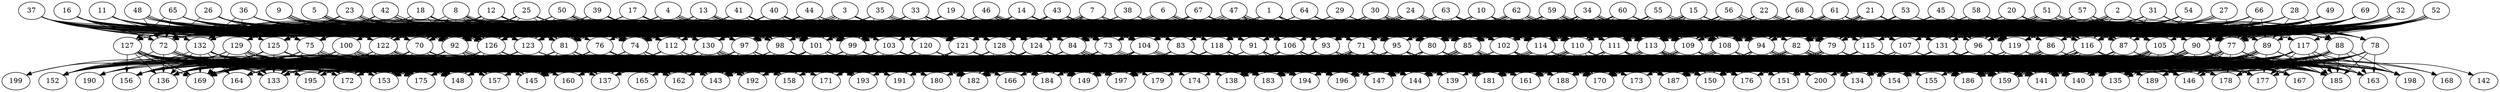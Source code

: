 // DAG automatically generated by daggen at Wed Apr 12 12:23:21 2017
// ./daggen --dot -n 200 --jump=1 --fat=0.8 --regularity=0.4 --density=0.8 
digraph G {
  1 [size="68719476736", alpha="0.07"]
  1 -> 70 [size ="134217728"]
  1 -> 71 [size ="134217728"]
  1 -> 74 [size ="134217728"]
  1 -> 77 [size ="134217728"]
  1 -> 78 [size ="134217728"]
  1 -> 80 [size ="134217728"]
  1 -> 85 [size ="134217728"]
  1 -> 88 [size ="134217728"]
  1 -> 90 [size ="134217728"]
  1 -> 91 [size ="134217728"]
  1 -> 92 [size ="134217728"]
  1 -> 93 [size ="134217728"]
  1 -> 94 [size ="134217728"]
  1 -> 96 [size ="134217728"]
  1 -> 97 [size ="134217728"]
  1 -> 98 [size ="134217728"]
  1 -> 99 [size ="134217728"]
  1 -> 101 [size ="134217728"]
  1 -> 102 [size ="134217728"]
  1 -> 103 [size ="134217728"]
  1 -> 106 [size ="134217728"]
  1 -> 108 [size ="134217728"]
  1 -> 109 [size ="134217728"]
  1 -> 113 [size ="134217728"]
  1 -> 114 [size ="134217728"]
  1 -> 115 [size ="134217728"]
  1 -> 118 [size ="134217728"]
  1 -> 121 [size ="134217728"]
  1 -> 124 [size ="134217728"]
  1 -> 126 [size ="134217728"]
  1 -> 130 [size ="134217728"]
  1 -> 132 [size ="134217728"]
  2 [size="90893653191", alpha="0.04"]
  2 -> 70 [size ="75497472"]
  2 -> 71 [size ="75497472"]
  2 -> 74 [size ="75497472"]
  2 -> 79 [size ="75497472"]
  2 -> 81 [size ="75497472"]
  2 -> 82 [size ="75497472"]
  2 -> 84 [size ="75497472"]
  2 -> 85 [size ="75497472"]
  2 -> 86 [size ="75497472"]
  2 -> 88 [size ="75497472"]
  2 -> 89 [size ="75497472"]
  2 -> 93 [size ="75497472"]
  2 -> 94 [size ="75497472"]
  2 -> 95 [size ="75497472"]
  2 -> 96 [size ="75497472"]
  2 -> 98 [size ="75497472"]
  2 -> 99 [size ="75497472"]
  2 -> 104 [size ="75497472"]
  2 -> 106 [size ="75497472"]
  2 -> 107 [size ="75497472"]
  2 -> 108 [size ="75497472"]
  2 -> 108 [size ="75497472"]
  2 -> 110 [size ="75497472"]
  2 -> 113 [size ="75497472"]
  2 -> 114 [size ="75497472"]
  2 -> 115 [size ="75497472"]
  2 -> 116 [size ="75497472"]
  2 -> 119 [size ="75497472"]
  2 -> 121 [size ="75497472"]
  2 -> 123 [size ="75497472"]
  2 -> 124 [size ="75497472"]
  2 -> 126 [size ="75497472"]
  2 -> 128 [size ="75497472"]
  3 [size="15064678424", alpha="0.16"]
  3 -> 70 [size ="411041792"]
  3 -> 71 [size ="411041792"]
  3 -> 74 [size ="411041792"]
  3 -> 81 [size ="411041792"]
  3 -> 81 [size ="411041792"]
  3 -> 82 [size ="411041792"]
  3 -> 84 [size ="411041792"]
  3 -> 85 [size ="411041792"]
  3 -> 87 [size ="411041792"]
  3 -> 91 [size ="411041792"]
  3 -> 94 [size ="411041792"]
  3 -> 95 [size ="411041792"]
  3 -> 96 [size ="411041792"]
  3 -> 99 [size ="411041792"]
  3 -> 101 [size ="411041792"]
  3 -> 102 [size ="411041792"]
  3 -> 105 [size ="411041792"]
  3 -> 106 [size ="411041792"]
  3 -> 108 [size ="411041792"]
  3 -> 109 [size ="411041792"]
  3 -> 111 [size ="411041792"]
  3 -> 113 [size ="411041792"]
  3 -> 114 [size ="411041792"]
  3 -> 118 [size ="411041792"]
  3 -> 120 [size ="411041792"]
  3 -> 121 [size ="411041792"]
  3 -> 123 [size ="411041792"]
  3 -> 124 [size ="411041792"]
  3 -> 126 [size ="411041792"]
  3 -> 127 [size ="411041792"]
  3 -> 130 [size ="411041792"]
  4 [size="196693126258", alpha="0.07"]
  4 -> 70 [size ="209715200"]
  4 -> 71 [size ="209715200"]
  4 -> 72 [size ="209715200"]
  4 -> 73 [size ="209715200"]
  4 -> 74 [size ="209715200"]
  4 -> 80 [size ="209715200"]
  4 -> 81 [size ="209715200"]
  4 -> 82 [size ="209715200"]
  4 -> 83 [size ="209715200"]
  4 -> 84 [size ="209715200"]
  4 -> 85 [size ="209715200"]
  4 -> 90 [size ="209715200"]
  4 -> 91 [size ="209715200"]
  4 -> 95 [size ="209715200"]
  4 -> 99 [size ="209715200"]
  4 -> 101 [size ="209715200"]
  4 -> 102 [size ="209715200"]
  4 -> 106 [size ="209715200"]
  4 -> 109 [size ="209715200"]
  4 -> 109 [size ="209715200"]
  4 -> 113 [size ="209715200"]
  4 -> 114 [size ="209715200"]
  4 -> 114 [size ="209715200"]
  4 -> 121 [size ="209715200"]
  4 -> 124 [size ="209715200"]
  4 -> 126 [size ="209715200"]
  4 -> 128 [size ="209715200"]
  4 -> 132 [size ="209715200"]
  5 [size="1073741824000", alpha="0.03"]
  5 -> 70 [size ="838860800"]
  5 -> 71 [size ="838860800"]
  5 -> 73 [size ="838860800"]
  5 -> 74 [size ="838860800"]
  5 -> 74 [size ="838860800"]
  5 -> 80 [size ="838860800"]
  5 -> 81 [size ="838860800"]
  5 -> 83 [size ="838860800"]
  5 -> 84 [size ="838860800"]
  5 -> 85 [size ="838860800"]
  5 -> 85 [size ="838860800"]
  5 -> 92 [size ="838860800"]
  5 -> 95 [size ="838860800"]
  5 -> 96 [size ="838860800"]
  5 -> 97 [size ="838860800"]
  5 -> 101 [size ="838860800"]
  5 -> 102 [size ="838860800"]
  5 -> 104 [size ="838860800"]
  5 -> 106 [size ="838860800"]
  5 -> 108 [size ="838860800"]
  5 -> 110 [size ="838860800"]
  5 -> 113 [size ="838860800"]
  5 -> 114 [size ="838860800"]
  5 -> 121 [size ="838860800"]
  5 -> 122 [size ="838860800"]
  5 -> 123 [size ="838860800"]
  5 -> 124 [size ="838860800"]
  5 -> 126 [size ="838860800"]
  6 [size="2108195018", alpha="0.15"]
  6 -> 70 [size ="75497472"]
  6 -> 71 [size ="75497472"]
  6 -> 74 [size ="75497472"]
  6 -> 74 [size ="75497472"]
  6 -> 77 [size ="75497472"]
  6 -> 79 [size ="75497472"]
  6 -> 81 [size ="75497472"]
  6 -> 86 [size ="75497472"]
  6 -> 89 [size ="75497472"]
  6 -> 91 [size ="75497472"]
  6 -> 92 [size ="75497472"]
  6 -> 94 [size ="75497472"]
  6 -> 97 [size ="75497472"]
  6 -> 99 [size ="75497472"]
  6 -> 101 [size ="75497472"]
  6 -> 102 [size ="75497472"]
  6 -> 106 [size ="75497472"]
  6 -> 107 [size ="75497472"]
  6 -> 108 [size ="75497472"]
  6 -> 108 [size ="75497472"]
  6 -> 109 [size ="75497472"]
  6 -> 110 [size ="75497472"]
  6 -> 111 [size ="75497472"]
  6 -> 112 [size ="75497472"]
  6 -> 113 [size ="75497472"]
  6 -> 114 [size ="75497472"]
  6 -> 116 [size ="75497472"]
  6 -> 121 [size ="75497472"]
  6 -> 123 [size ="75497472"]
  6 -> 124 [size ="75497472"]
  6 -> 126 [size ="75497472"]
  6 -> 127 [size ="75497472"]
  7 [size="29918429328", alpha="0.13"]
  7 -> 70 [size ="536870912"]
  7 -> 74 [size ="536870912"]
  7 -> 77 [size ="536870912"]
  7 -> 78 [size ="536870912"]
  7 -> 80 [size ="536870912"]
  7 -> 81 [size ="536870912"]
  7 -> 84 [size ="536870912"]
  7 -> 91 [size ="536870912"]
  7 -> 93 [size ="536870912"]
  7 -> 94 [size ="536870912"]
  7 -> 95 [size ="536870912"]
  7 -> 97 [size ="536870912"]
  7 -> 97 [size ="536870912"]
  7 -> 99 [size ="536870912"]
  7 -> 104 [size ="536870912"]
  7 -> 106 [size ="536870912"]
  7 -> 109 [size ="536870912"]
  7 -> 110 [size ="536870912"]
  7 -> 111 [size ="536870912"]
  7 -> 114 [size ="536870912"]
  7 -> 116 [size ="536870912"]
  7 -> 121 [size ="536870912"]
  7 -> 123 [size ="536870912"]
  7 -> 124 [size ="536870912"]
  7 -> 126 [size ="536870912"]
  7 -> 128 [size ="536870912"]
  7 -> 131 [size ="536870912"]
  8 [size="82399117021", alpha="0.14"]
  8 -> 70 [size ="209715200"]
  8 -> 71 [size ="209715200"]
  8 -> 73 [size ="209715200"]
  8 -> 74 [size ="209715200"]
  8 -> 77 [size ="209715200"]
  8 -> 79 [size ="209715200"]
  8 -> 81 [size ="209715200"]
  8 -> 84 [size ="209715200"]
  8 -> 92 [size ="209715200"]
  8 -> 93 [size ="209715200"]
  8 -> 94 [size ="209715200"]
  8 -> 95 [size ="209715200"]
  8 -> 99 [size ="209715200"]
  8 -> 101 [size ="209715200"]
  8 -> 102 [size ="209715200"]
  8 -> 106 [size ="209715200"]
  8 -> 109 [size ="209715200"]
  8 -> 115 [size ="209715200"]
  8 -> 116 [size ="209715200"]
  8 -> 118 [size ="209715200"]
  8 -> 121 [size ="209715200"]
  8 -> 121 [size ="209715200"]
  8 -> 122 [size ="209715200"]
  8 -> 123 [size ="209715200"]
  8 -> 124 [size ="209715200"]
  8 -> 126 [size ="209715200"]
  8 -> 128 [size ="209715200"]
  8 -> 130 [size ="209715200"]
  9 [size="368293445632", alpha="0.15"]
  9 -> 70 [size ="411041792"]
  9 -> 73 [size ="411041792"]
  9 -> 74 [size ="411041792"]
  9 -> 79 [size ="411041792"]
  9 -> 81 [size ="411041792"]
  9 -> 82 [size ="411041792"]
  9 -> 84 [size ="411041792"]
  9 -> 92 [size ="411041792"]
  9 -> 92 [size ="411041792"]
  9 -> 93 [size ="411041792"]
  9 -> 95 [size ="411041792"]
  9 -> 95 [size ="411041792"]
  9 -> 98 [size ="411041792"]
  9 -> 101 [size ="411041792"]
  9 -> 103 [size ="411041792"]
  9 -> 106 [size ="411041792"]
  9 -> 111 [size ="411041792"]
  9 -> 112 [size ="411041792"]
  9 -> 113 [size ="411041792"]
  9 -> 114 [size ="411041792"]
  9 -> 116 [size ="411041792"]
  9 -> 123 [size ="411041792"]
  9 -> 124 [size ="411041792"]
  9 -> 126 [size ="411041792"]
  9 -> 128 [size ="411041792"]
  9 -> 130 [size ="411041792"]
  9 -> 131 [size ="411041792"]
  10 [size="32784843236", alpha="0.07"]
  10 -> 70 [size ="679477248"]
  10 -> 71 [size ="679477248"]
  10 -> 75 [size ="679477248"]
  10 -> 77 [size ="679477248"]
  10 -> 78 [size ="679477248"]
  10 -> 80 [size ="679477248"]
  10 -> 84 [size ="679477248"]
  10 -> 85 [size ="679477248"]
  10 -> 92 [size ="679477248"]
  10 -> 93 [size ="679477248"]
  10 -> 94 [size ="679477248"]
  10 -> 98 [size ="679477248"]
  10 -> 104 [size ="679477248"]
  10 -> 106 [size ="679477248"]
  10 -> 107 [size ="679477248"]
  10 -> 111 [size ="679477248"]
  10 -> 114 [size ="679477248"]
  10 -> 115 [size ="679477248"]
  10 -> 116 [size ="679477248"]
  10 -> 118 [size ="679477248"]
  10 -> 119 [size ="679477248"]
  10 -> 123 [size ="679477248"]
  10 -> 124 [size ="679477248"]
  10 -> 128 [size ="679477248"]
  10 -> 130 [size ="679477248"]
  11 [size="130057608852", alpha="0.12"]
  11 -> 70 [size ="134217728"]
  11 -> 71 [size ="134217728"]
  11 -> 74 [size ="134217728"]
  11 -> 84 [size ="134217728"]
  11 -> 92 [size ="134217728"]
  11 -> 93 [size ="134217728"]
  11 -> 95 [size ="134217728"]
  11 -> 98 [size ="134217728"]
  11 -> 99 [size ="134217728"]
  11 -> 104 [size ="134217728"]
  11 -> 106 [size ="134217728"]
  11 -> 110 [size ="134217728"]
  11 -> 111 [size ="134217728"]
  11 -> 114 [size ="134217728"]
  11 -> 115 [size ="134217728"]
  11 -> 123 [size ="134217728"]
  11 -> 124 [size ="134217728"]
  11 -> 126 [size ="134217728"]
  11 -> 128 [size ="134217728"]
  11 -> 132 [size ="134217728"]
  12 [size="82864010803", alpha="0.01"]
  12 -> 70 [size ="75497472"]
  12 -> 72 [size ="75497472"]
  12 -> 73 [size ="75497472"]
  12 -> 74 [size ="75497472"]
  12 -> 80 [size ="75497472"]
  12 -> 81 [size ="75497472"]
  12 -> 82 [size ="75497472"]
  12 -> 85 [size ="75497472"]
  12 -> 92 [size ="75497472"]
  12 -> 93 [size ="75497472"]
  12 -> 94 [size ="75497472"]
  12 -> 95 [size ="75497472"]
  12 -> 98 [size ="75497472"]
  12 -> 99 [size ="75497472"]
  12 -> 102 [size ="75497472"]
  12 -> 104 [size ="75497472"]
  12 -> 105 [size ="75497472"]
  12 -> 106 [size ="75497472"]
  12 -> 108 [size ="75497472"]
  12 -> 110 [size ="75497472"]
  12 -> 111 [size ="75497472"]
  12 -> 112 [size ="75497472"]
  12 -> 113 [size ="75497472"]
  12 -> 114 [size ="75497472"]
  12 -> 117 [size ="75497472"]
  12 -> 118 [size ="75497472"]
  12 -> 122 [size ="75497472"]
  12 -> 124 [size ="75497472"]
  12 -> 126 [size ="75497472"]
  12 -> 128 [size ="75497472"]
  12 -> 129 [size ="75497472"]
  12 -> 130 [size ="75497472"]
  13 [size="1007370219171", alpha="0.20"]
  13 -> 70 [size ="679477248"]
  13 -> 73 [size ="679477248"]
  13 -> 74 [size ="679477248"]
  13 -> 80 [size ="679477248"]
  13 -> 80 [size ="679477248"]
  13 -> 84 [size ="679477248"]
  13 -> 85 [size ="679477248"]
  13 -> 93 [size ="679477248"]
  13 -> 94 [size ="679477248"]
  13 -> 95 [size ="679477248"]
  13 -> 98 [size ="679477248"]
  13 -> 106 [size ="679477248"]
  13 -> 111 [size ="679477248"]
  13 -> 112 [size ="679477248"]
  13 -> 113 [size ="679477248"]
  13 -> 114 [size ="679477248"]
  13 -> 119 [size ="679477248"]
  13 -> 124 [size ="679477248"]
  13 -> 125 [size ="679477248"]
  13 -> 126 [size ="679477248"]
  13 -> 128 [size ="679477248"]
  13 -> 130 [size ="679477248"]
  13 -> 131 [size ="679477248"]
  14 [size="28991029248", alpha="0.20"]
  14 -> 70 [size ="75497472"]
  14 -> 71 [size ="75497472"]
  14 -> 73 [size ="75497472"]
  14 -> 74 [size ="75497472"]
  14 -> 79 [size ="75497472"]
  14 -> 80 [size ="75497472"]
  14 -> 81 [size ="75497472"]
  14 -> 83 [size ="75497472"]
  14 -> 85 [size ="75497472"]
  14 -> 92 [size ="75497472"]
  14 -> 93 [size ="75497472"]
  14 -> 96 [size ="75497472"]
  14 -> 99 [size ="75497472"]
  14 -> 105 [size ="75497472"]
  14 -> 106 [size ="75497472"]
  14 -> 110 [size ="75497472"]
  14 -> 111 [size ="75497472"]
  14 -> 112 [size ="75497472"]
  14 -> 113 [size ="75497472"]
  14 -> 116 [size ="75497472"]
  14 -> 119 [size ="75497472"]
  14 -> 121 [size ="75497472"]
  14 -> 123 [size ="75497472"]
  14 -> 124 [size ="75497472"]
  14 -> 126 [size ="75497472"]
  14 -> 130 [size ="75497472"]
  14 -> 131 [size ="75497472"]
  15 [size="7030590362", alpha="0.13"]
  15 -> 70 [size ="134217728"]
  15 -> 71 [size ="134217728"]
  15 -> 73 [size ="134217728"]
  15 -> 78 [size ="134217728"]
  15 -> 79 [size ="134217728"]
  15 -> 81 [size ="134217728"]
  15 -> 83 [size ="134217728"]
  15 -> 85 [size ="134217728"]
  15 -> 85 [size ="134217728"]
  15 -> 87 [size ="134217728"]
  15 -> 93 [size ="134217728"]
  15 -> 94 [size ="134217728"]
  15 -> 99 [size ="134217728"]
  15 -> 102 [size ="134217728"]
  15 -> 106 [size ="134217728"]
  15 -> 107 [size ="134217728"]
  15 -> 108 [size ="134217728"]
  15 -> 110 [size ="134217728"]
  15 -> 111 [size ="134217728"]
  15 -> 113 [size ="134217728"]
  15 -> 114 [size ="134217728"]
  15 -> 116 [size ="134217728"]
  15 -> 121 [size ="134217728"]
  15 -> 122 [size ="134217728"]
  15 -> 123 [size ="134217728"]
  15 -> 126 [size ="134217728"]
  15 -> 128 [size ="134217728"]
  15 -> 130 [size ="134217728"]
  15 -> 131 [size ="134217728"]
  16 [size="8320451394", alpha="0.10"]
  16 -> 70 [size ="838860800"]
  16 -> 72 [size ="838860800"]
  16 -> 74 [size ="838860800"]
  16 -> 75 [size ="838860800"]
  16 -> 79 [size ="838860800"]
  16 -> 84 [size ="838860800"]
  16 -> 85 [size ="838860800"]
  16 -> 94 [size ="838860800"]
  16 -> 98 [size ="838860800"]
  16 -> 101 [size ="838860800"]
  16 -> 103 [size ="838860800"]
  16 -> 104 [size ="838860800"]
  16 -> 106 [size ="838860800"]
  16 -> 113 [size ="838860800"]
  16 -> 116 [size ="838860800"]
  16 -> 121 [size ="838860800"]
  16 -> 124 [size ="838860800"]
  16 -> 126 [size ="838860800"]
  16 -> 128 [size ="838860800"]
  16 -> 130 [size ="838860800"]
  16 -> 132 [size ="838860800"]
  17 [size="23933560830", alpha="0.17"]
  17 -> 70 [size ="33554432"]
  17 -> 77 [size ="33554432"]
  17 -> 79 [size ="33554432"]
  17 -> 80 [size ="33554432"]
  17 -> 81 [size ="33554432"]
  17 -> 82 [size ="33554432"]
  17 -> 83 [size ="33554432"]
  17 -> 84 [size ="33554432"]
  17 -> 85 [size ="33554432"]
  17 -> 87 [size ="33554432"]
  17 -> 91 [size ="33554432"]
  17 -> 92 [size ="33554432"]
  17 -> 93 [size ="33554432"]
  17 -> 97 [size ="33554432"]
  17 -> 98 [size ="33554432"]
  17 -> 101 [size ="33554432"]
  17 -> 106 [size ="33554432"]
  17 -> 111 [size ="33554432"]
  17 -> 113 [size ="33554432"]
  17 -> 114 [size ="33554432"]
  17 -> 121 [size ="33554432"]
  17 -> 123 [size ="33554432"]
  17 -> 126 [size ="33554432"]
  17 -> 128 [size ="33554432"]
  17 -> 130 [size ="33554432"]
  18 [size="28991029248", alpha="0.08"]
  18 -> 71 [size ="75497472"]
  18 -> 74 [size ="75497472"]
  18 -> 79 [size ="75497472"]
  18 -> 81 [size ="75497472"]
  18 -> 83 [size ="75497472"]
  18 -> 84 [size ="75497472"]
  18 -> 85 [size ="75497472"]
  18 -> 87 [size ="75497472"]
  18 -> 91 [size ="75497472"]
  18 -> 92 [size ="75497472"]
  18 -> 93 [size ="75497472"]
  18 -> 97 [size ="75497472"]
  18 -> 101 [size ="75497472"]
  18 -> 106 [size ="75497472"]
  18 -> 109 [size ="75497472"]
  18 -> 110 [size ="75497472"]
  18 -> 111 [size ="75497472"]
  18 -> 113 [size ="75497472"]
  18 -> 114 [size ="75497472"]
  18 -> 119 [size ="75497472"]
  18 -> 121 [size ="75497472"]
  18 -> 122 [size ="75497472"]
  18 -> 125 [size ="75497472"]
  18 -> 126 [size ="75497472"]
  18 -> 128 [size ="75497472"]
  18 -> 129 [size ="75497472"]
  18 -> 130 [size ="75497472"]
  19 [size="18340747889", alpha="0.18"]
  19 -> 70 [size ="679477248"]
  19 -> 73 [size ="679477248"]
  19 -> 74 [size ="679477248"]
  19 -> 79 [size ="679477248"]
  19 -> 85 [size ="679477248"]
  19 -> 91 [size ="679477248"]
  19 -> 94 [size ="679477248"]
  19 -> 99 [size ="679477248"]
  19 -> 103 [size ="679477248"]
  19 -> 104 [size ="679477248"]
  19 -> 106 [size ="679477248"]
  19 -> 109 [size ="679477248"]
  19 -> 110 [size ="679477248"]
  19 -> 111 [size ="679477248"]
  19 -> 113 [size ="679477248"]
  19 -> 114 [size ="679477248"]
  19 -> 116 [size ="679477248"]
  19 -> 118 [size ="679477248"]
  19 -> 122 [size ="679477248"]
  19 -> 126 [size ="679477248"]
  19 -> 130 [size ="679477248"]
  20 [size="8589934592", alpha="0.18"]
  20 -> 71 [size ="33554432"]
  20 -> 75 [size ="33554432"]
  20 -> 77 [size ="33554432"]
  20 -> 79 [size ="33554432"]
  20 -> 80 [size ="33554432"]
  20 -> 84 [size ="33554432"]
  20 -> 85 [size ="33554432"]
  20 -> 87 [size ="33554432"]
  20 -> 89 [size ="33554432"]
  20 -> 90 [size ="33554432"]
  20 -> 93 [size ="33554432"]
  20 -> 94 [size ="33554432"]
  20 -> 96 [size ="33554432"]
  20 -> 97 [size ="33554432"]
  20 -> 99 [size ="33554432"]
  20 -> 101 [size ="33554432"]
  20 -> 102 [size ="33554432"]
  20 -> 106 [size ="33554432"]
  20 -> 109 [size ="33554432"]
  20 -> 111 [size ="33554432"]
  20 -> 113 [size ="33554432"]
  20 -> 114 [size ="33554432"]
  20 -> 116 [size ="33554432"]
  20 -> 122 [size ="33554432"]
  20 -> 124 [size ="33554432"]
  20 -> 126 [size ="33554432"]
  20 -> 128 [size ="33554432"]
  20 -> 130 [size ="33554432"]
  21 [size="206280508356", alpha="0.20"]
  21 -> 71 [size ="536870912"]
  21 -> 77 [size ="536870912"]
  21 -> 79 [size ="536870912"]
  21 -> 80 [size ="536870912"]
  21 -> 80 [size ="536870912"]
  21 -> 81 [size ="536870912"]
  21 -> 82 [size ="536870912"]
  21 -> 84 [size ="536870912"]
  21 -> 94 [size ="536870912"]
  21 -> 97 [size ="536870912"]
  21 -> 99 [size ="536870912"]
  21 -> 101 [size ="536870912"]
  21 -> 102 [size ="536870912"]
  21 -> 103 [size ="536870912"]
  21 -> 106 [size ="536870912"]
  21 -> 108 [size ="536870912"]
  21 -> 109 [size ="536870912"]
  21 -> 110 [size ="536870912"]
  21 -> 111 [size ="536870912"]
  21 -> 111 [size ="536870912"]
  21 -> 112 [size ="536870912"]
  21 -> 113 [size ="536870912"]
  21 -> 116 [size ="536870912"]
  21 -> 117 [size ="536870912"]
  21 -> 119 [size ="536870912"]
  21 -> 121 [size ="536870912"]
  21 -> 124 [size ="536870912"]
  21 -> 126 [size ="536870912"]
  21 -> 130 [size ="536870912"]
  21 -> 131 [size ="536870912"]
  21 -> 132 [size ="536870912"]
  22 [size="336958399218", alpha="0.16"]
  22 -> 71 [size ="301989888"]
  22 -> 74 [size ="301989888"]
  22 -> 77 [size ="301989888"]
  22 -> 81 [size ="301989888"]
  22 -> 84 [size ="301989888"]
  22 -> 91 [size ="301989888"]
  22 -> 93 [size ="301989888"]
  22 -> 94 [size ="301989888"]
  22 -> 94 [size ="301989888"]
  22 -> 97 [size ="301989888"]
  22 -> 98 [size ="301989888"]
  22 -> 99 [size ="301989888"]
  22 -> 101 [size ="301989888"]
  22 -> 102 [size ="301989888"]
  22 -> 106 [size ="301989888"]
  22 -> 108 [size ="301989888"]
  22 -> 109 [size ="301989888"]
  22 -> 110 [size ="301989888"]
  22 -> 111 [size ="301989888"]
  22 -> 113 [size ="301989888"]
  22 -> 114 [size ="301989888"]
  22 -> 115 [size ="301989888"]
  22 -> 116 [size ="301989888"]
  22 -> 119 [size ="301989888"]
  22 -> 119 [size ="301989888"]
  22 -> 121 [size ="301989888"]
  22 -> 124 [size ="301989888"]
  22 -> 126 [size ="301989888"]
  22 -> 129 [size ="301989888"]
  22 -> 130 [size ="301989888"]
  22 -> 131 [size ="301989888"]
  23 [size="134217728000", alpha="0.08"]
  23 -> 71 [size ="209715200"]
  23 -> 77 [size ="209715200"]
  23 -> 79 [size ="209715200"]
  23 -> 81 [size ="209715200"]
  23 -> 82 [size ="209715200"]
  23 -> 84 [size ="209715200"]
  23 -> 91 [size ="209715200"]
  23 -> 92 [size ="209715200"]
  23 -> 94 [size ="209715200"]
  23 -> 97 [size ="209715200"]
  23 -> 99 [size ="209715200"]
  23 -> 101 [size ="209715200"]
  23 -> 101 [size ="209715200"]
  23 -> 104 [size ="209715200"]
  23 -> 106 [size ="209715200"]
  23 -> 108 [size ="209715200"]
  23 -> 110 [size ="209715200"]
  23 -> 115 [size ="209715200"]
  23 -> 118 [size ="209715200"]
  23 -> 123 [size ="209715200"]
  23 -> 124 [size ="209715200"]
  23 -> 125 [size ="209715200"]
  23 -> 126 [size ="209715200"]
  23 -> 130 [size ="209715200"]
  23 -> 132 [size ="209715200"]
  24 [size="23143120829", alpha="0.14"]
  24 -> 71 [size ="411041792"]
  24 -> 80 [size ="411041792"]
  24 -> 81 [size ="411041792"]
  24 -> 82 [size ="411041792"]
  24 -> 84 [size ="411041792"]
  24 -> 84 [size ="411041792"]
  24 -> 91 [size ="411041792"]
  24 -> 94 [size ="411041792"]
  24 -> 94 [size ="411041792"]
  24 -> 99 [size ="411041792"]
  24 -> 101 [size ="411041792"]
  24 -> 104 [size ="411041792"]
  24 -> 106 [size ="411041792"]
  24 -> 108 [size ="411041792"]
  24 -> 109 [size ="411041792"]
  24 -> 110 [size ="411041792"]
  24 -> 111 [size ="411041792"]
  24 -> 114 [size ="411041792"]
  24 -> 115 [size ="411041792"]
  24 -> 116 [size ="411041792"]
  24 -> 119 [size ="411041792"]
  24 -> 122 [size ="411041792"]
  24 -> 123 [size ="411041792"]
  24 -> 126 [size ="411041792"]
  24 -> 128 [size ="411041792"]
  24 -> 130 [size ="411041792"]
  25 [size="51052696236", alpha="0.09"]
  25 -> 70 [size ="134217728"]
  25 -> 71 [size ="134217728"]
  25 -> 73 [size ="134217728"]
  25 -> 74 [size ="134217728"]
  25 -> 80 [size ="134217728"]
  25 -> 81 [size ="134217728"]
  25 -> 82 [size ="134217728"]
  25 -> 83 [size ="134217728"]
  25 -> 84 [size ="134217728"]
  25 -> 85 [size ="134217728"]
  25 -> 88 [size ="134217728"]
  25 -> 89 [size ="134217728"]
  25 -> 92 [size ="134217728"]
  25 -> 93 [size ="134217728"]
  25 -> 94 [size ="134217728"]
  25 -> 97 [size ="134217728"]
  25 -> 98 [size ="134217728"]
  25 -> 101 [size ="134217728"]
  25 -> 106 [size ="134217728"]
  25 -> 108 [size ="134217728"]
  25 -> 109 [size ="134217728"]
  25 -> 112 [size ="134217728"]
  25 -> 114 [size ="134217728"]
  25 -> 116 [size ="134217728"]
  25 -> 122 [size ="134217728"]
  25 -> 126 [size ="134217728"]
  25 -> 127 [size ="134217728"]
  25 -> 130 [size ="134217728"]
  26 [size="10061378197", alpha="0.03"]
  26 -> 72 [size ="209715200"]
  26 -> 73 [size ="209715200"]
  26 -> 74 [size ="209715200"]
  26 -> 75 [size ="209715200"]
  26 -> 80 [size ="209715200"]
  26 -> 81 [size ="209715200"]
  26 -> 82 [size ="209715200"]
  26 -> 90 [size ="209715200"]
  26 -> 91 [size ="209715200"]
  26 -> 92 [size ="209715200"]
  26 -> 93 [size ="209715200"]
  26 -> 97 [size ="209715200"]
  26 -> 102 [size ="209715200"]
  26 -> 103 [size ="209715200"]
  26 -> 106 [size ="209715200"]
  26 -> 107 [size ="209715200"]
  26 -> 108 [size ="209715200"]
  26 -> 109 [size ="209715200"]
  26 -> 111 [size ="209715200"]
  26 -> 112 [size ="209715200"]
  26 -> 118 [size ="209715200"]
  26 -> 123 [size ="209715200"]
  26 -> 126 [size ="209715200"]
  26 -> 128 [size ="209715200"]
  26 -> 130 [size ="209715200"]
  27 [size="8589934592", alpha="0.02"]
  27 -> 70 [size ="33554432"]
  27 -> 71 [size ="33554432"]
  27 -> 77 [size ="33554432"]
  27 -> 79 [size ="33554432"]
  27 -> 80 [size ="33554432"]
  27 -> 82 [size ="33554432"]
  27 -> 82 [size ="33554432"]
  27 -> 86 [size ="33554432"]
  27 -> 93 [size ="33554432"]
  27 -> 94 [size ="33554432"]
  27 -> 96 [size ="33554432"]
  27 -> 97 [size ="33554432"]
  27 -> 101 [size ="33554432"]
  27 -> 107 [size ="33554432"]
  27 -> 108 [size ="33554432"]
  27 -> 109 [size ="33554432"]
  27 -> 110 [size ="33554432"]
  27 -> 111 [size ="33554432"]
  27 -> 112 [size ="33554432"]
  27 -> 113 [size ="33554432"]
  27 -> 115 [size ="33554432"]
  27 -> 122 [size ="33554432"]
  27 -> 128 [size ="33554432"]
  27 -> 130 [size ="33554432"]
  28 [size="891868642132", alpha="0.10"]
  28 -> 71 [size ="536870912"]
  28 -> 73 [size ="536870912"]
  28 -> 79 [size ="536870912"]
  28 -> 80 [size ="536870912"]
  28 -> 81 [size ="536870912"]
  28 -> 82 [size ="536870912"]
  28 -> 83 [size ="536870912"]
  28 -> 84 [size ="536870912"]
  28 -> 86 [size ="536870912"]
  28 -> 88 [size ="536870912"]
  28 -> 89 [size ="536870912"]
  28 -> 91 [size ="536870912"]
  28 -> 93 [size ="536870912"]
  28 -> 99 [size ="536870912"]
  28 -> 101 [size ="536870912"]
  28 -> 102 [size ="536870912"]
  28 -> 104 [size ="536870912"]
  28 -> 108 [size ="536870912"]
  28 -> 109 [size ="536870912"]
  28 -> 110 [size ="536870912"]
  28 -> 111 [size ="536870912"]
  28 -> 113 [size ="536870912"]
  28 -> 115 [size ="536870912"]
  28 -> 116 [size ="536870912"]
  28 -> 118 [size ="536870912"]
  28 -> 119 [size ="536870912"]
  28 -> 130 [size ="536870912"]
  29 [size="103365398006", alpha="0.13"]
  29 -> 73 [size ="75497472"]
  29 -> 74 [size ="75497472"]
  29 -> 77 [size ="75497472"]
  29 -> 79 [size ="75497472"]
  29 -> 81 [size ="75497472"]
  29 -> 84 [size ="75497472"]
  29 -> 93 [size ="75497472"]
  29 -> 94 [size ="75497472"]
  29 -> 98 [size ="75497472"]
  29 -> 99 [size ="75497472"]
  29 -> 101 [size ="75497472"]
  29 -> 104 [size ="75497472"]
  29 -> 110 [size ="75497472"]
  29 -> 111 [size ="75497472"]
  29 -> 113 [size ="75497472"]
  29 -> 114 [size ="75497472"]
  29 -> 115 [size ="75497472"]
  29 -> 116 [size ="75497472"]
  29 -> 119 [size ="75497472"]
  29 -> 122 [size ="75497472"]
  29 -> 124 [size ="75497472"]
  29 -> 126 [size ="75497472"]
  29 -> 128 [size ="75497472"]
  29 -> 130 [size ="75497472"]
  29 -> 131 [size ="75497472"]
  30 [size="350198136374", alpha="0.00"]
  30 -> 71 [size ="411041792"]
  30 -> 77 [size ="411041792"]
  30 -> 77 [size ="411041792"]
  30 -> 79 [size ="411041792"]
  30 -> 80 [size ="411041792"]
  30 -> 81 [size ="411041792"]
  30 -> 82 [size ="411041792"]
  30 -> 84 [size ="411041792"]
  30 -> 91 [size ="411041792"]
  30 -> 93 [size ="411041792"]
  30 -> 94 [size ="411041792"]
  30 -> 96 [size ="411041792"]
  30 -> 99 [size ="411041792"]
  30 -> 101 [size ="411041792"]
  30 -> 103 [size ="411041792"]
  30 -> 104 [size ="411041792"]
  30 -> 110 [size ="411041792"]
  30 -> 111 [size ="411041792"]
  30 -> 113 [size ="411041792"]
  30 -> 115 [size ="411041792"]
  30 -> 123 [size ="411041792"]
  30 -> 124 [size ="411041792"]
  30 -> 126 [size ="411041792"]
  30 -> 127 [size ="411041792"]
  30 -> 128 [size ="411041792"]
  30 -> 130 [size ="411041792"]
  31 [size="2082650733", alpha="0.14"]
  31 -> 71 [size ="33554432"]
  31 -> 73 [size ="33554432"]
  31 -> 74 [size ="33554432"]
  31 -> 76 [size ="33554432"]
  31 -> 77 [size ="33554432"]
  31 -> 79 [size ="33554432"]
  31 -> 80 [size ="33554432"]
  31 -> 81 [size ="33554432"]
  31 -> 82 [size ="33554432"]
  31 -> 85 [size ="33554432"]
  31 -> 87 [size ="33554432"]
  31 -> 89 [size ="33554432"]
  31 -> 91 [size ="33554432"]
  31 -> 95 [size ="33554432"]
  31 -> 96 [size ="33554432"]
  31 -> 97 [size ="33554432"]
  31 -> 99 [size ="33554432"]
  31 -> 101 [size ="33554432"]
  31 -> 102 [size ="33554432"]
  31 -> 106 [size ="33554432"]
  31 -> 110 [size ="33554432"]
  31 -> 114 [size ="33554432"]
  31 -> 115 [size ="33554432"]
  31 -> 116 [size ="33554432"]
  31 -> 119 [size ="33554432"]
  31 -> 123 [size ="33554432"]
  31 -> 124 [size ="33554432"]
  31 -> 128 [size ="33554432"]
  31 -> 131 [size ="33554432"]
  32 [size="407781011600", alpha="0.03"]
  32 -> 71 [size ="679477248"]
  32 -> 73 [size ="679477248"]
  32 -> 74 [size ="679477248"]
  32 -> 77 [size ="679477248"]
  32 -> 77 [size ="679477248"]
  32 -> 79 [size ="679477248"]
  32 -> 80 [size ="679477248"]
  32 -> 82 [size ="679477248"]
  32 -> 87 [size ="679477248"]
  32 -> 90 [size ="679477248"]
  32 -> 91 [size ="679477248"]
  32 -> 93 [size ="679477248"]
  32 -> 94 [size ="679477248"]
  32 -> 95 [size ="679477248"]
  32 -> 97 [size ="679477248"]
  32 -> 101 [size ="679477248"]
  32 -> 103 [size ="679477248"]
  32 -> 106 [size ="679477248"]
  32 -> 109 [size ="679477248"]
  32 -> 110 [size ="679477248"]
  32 -> 113 [size ="679477248"]
  32 -> 114 [size ="679477248"]
  32 -> 115 [size ="679477248"]
  32 -> 116 [size ="679477248"]
  32 -> 119 [size ="679477248"]
  32 -> 124 [size ="679477248"]
  32 -> 126 [size ="679477248"]
  33 [size="12591946534", alpha="0.15"]
  33 -> 70 [size ="209715200"]
  33 -> 71 [size ="209715200"]
  33 -> 73 [size ="209715200"]
  33 -> 74 [size ="209715200"]
  33 -> 77 [size ="209715200"]
  33 -> 79 [size ="209715200"]
  33 -> 80 [size ="209715200"]
  33 -> 82 [size ="209715200"]
  33 -> 86 [size ="209715200"]
  33 -> 91 [size ="209715200"]
  33 -> 92 [size ="209715200"]
  33 -> 95 [size ="209715200"]
  33 -> 96 [size ="209715200"]
  33 -> 97 [size ="209715200"]
  33 -> 98 [size ="209715200"]
  33 -> 101 [size ="209715200"]
  33 -> 102 [size ="209715200"]
  33 -> 104 [size ="209715200"]
  33 -> 113 [size ="209715200"]
  33 -> 114 [size ="209715200"]
  33 -> 119 [size ="209715200"]
  33 -> 121 [size ="209715200"]
  33 -> 122 [size ="209715200"]
  33 -> 125 [size ="209715200"]
  33 -> 128 [size ="209715200"]
  33 -> 130 [size ="209715200"]
  34 [size="368293445632", alpha="0.14"]
  34 -> 70 [size ="411041792"]
  34 -> 71 [size ="411041792"]
  34 -> 72 [size ="411041792"]
  34 -> 77 [size ="411041792"]
  34 -> 77 [size ="411041792"]
  34 -> 80 [size ="411041792"]
  34 -> 87 [size ="411041792"]
  34 -> 88 [size ="411041792"]
  34 -> 90 [size ="411041792"]
  34 -> 92 [size ="411041792"]
  34 -> 93 [size ="411041792"]
  34 -> 94 [size ="411041792"]
  34 -> 95 [size ="411041792"]
  34 -> 96 [size ="411041792"]
  34 -> 97 [size ="411041792"]
  34 -> 98 [size ="411041792"]
  34 -> 99 [size ="411041792"]
  34 -> 101 [size ="411041792"]
  34 -> 102 [size ="411041792"]
  34 -> 104 [size ="411041792"]
  34 -> 106 [size ="411041792"]
  34 -> 109 [size ="411041792"]
  34 -> 110 [size ="411041792"]
  34 -> 111 [size ="411041792"]
  34 -> 112 [size ="411041792"]
  34 -> 113 [size ="411041792"]
  34 -> 114 [size ="411041792"]
  34 -> 123 [size ="411041792"]
  34 -> 128 [size ="411041792"]
  34 -> 130 [size ="411041792"]
  35 [size="68719476736", alpha="0.19"]
  35 -> 70 [size ="134217728"]
  35 -> 71 [size ="134217728"]
  35 -> 72 [size ="134217728"]
  35 -> 79 [size ="134217728"]
  35 -> 81 [size ="134217728"]
  35 -> 82 [size ="134217728"]
  35 -> 83 [size ="134217728"]
  35 -> 84 [size ="134217728"]
  35 -> 87 [size ="134217728"]
  35 -> 91 [size ="134217728"]
  35 -> 94 [size ="134217728"]
  35 -> 95 [size ="134217728"]
  35 -> 95 [size ="134217728"]
  35 -> 99 [size ="134217728"]
  35 -> 102 [size ="134217728"]
  35 -> 103 [size ="134217728"]
  35 -> 109 [size ="134217728"]
  35 -> 110 [size ="134217728"]
  35 -> 111 [size ="134217728"]
  35 -> 112 [size ="134217728"]
  35 -> 113 [size ="134217728"]
  35 -> 114 [size ="134217728"]
  35 -> 123 [size ="134217728"]
  35 -> 124 [size ="134217728"]
  35 -> 126 [size ="134217728"]
  35 -> 130 [size ="134217728"]
  36 [size="44283554050", alpha="0.01"]
  36 -> 71 [size ="838860800"]
  36 -> 77 [size ="838860800"]
  36 -> 80 [size ="838860800"]
  36 -> 81 [size ="838860800"]
  36 -> 82 [size ="838860800"]
  36 -> 85 [size ="838860800"]
  36 -> 92 [size ="838860800"]
  36 -> 93 [size ="838860800"]
  36 -> 95 [size ="838860800"]
  36 -> 97 [size ="838860800"]
  36 -> 99 [size ="838860800"]
  36 -> 101 [size ="838860800"]
  36 -> 106 [size ="838860800"]
  36 -> 108 [size ="838860800"]
  36 -> 112 [size ="838860800"]
  36 -> 113 [size ="838860800"]
  36 -> 114 [size ="838860800"]
  36 -> 121 [size ="838860800"]
  36 -> 123 [size ="838860800"]
  36 -> 126 [size ="838860800"]
  36 -> 129 [size ="838860800"]
  36 -> 132 [size ="838860800"]
  37 [size="31877411416", alpha="0.05"]
  37 -> 70 [size ="536870912"]
  37 -> 71 [size ="536870912"]
  37 -> 72 [size ="536870912"]
  37 -> 74 [size ="536870912"]
  37 -> 77 [size ="536870912"]
  37 -> 80 [size ="536870912"]
  37 -> 81 [size ="536870912"]
  37 -> 84 [size ="536870912"]
  37 -> 92 [size ="536870912"]
  37 -> 94 [size ="536870912"]
  37 -> 97 [size ="536870912"]
  37 -> 98 [size ="536870912"]
  37 -> 99 [size ="536870912"]
  37 -> 102 [size ="536870912"]
  37 -> 106 [size ="536870912"]
  37 -> 110 [size ="536870912"]
  37 -> 111 [size ="536870912"]
  37 -> 112 [size ="536870912"]
  37 -> 121 [size ="536870912"]
  37 -> 123 [size ="536870912"]
  37 -> 124 [size ="536870912"]
  37 -> 125 [size ="536870912"]
  37 -> 128 [size ="536870912"]
  37 -> 130 [size ="536870912"]
  38 [size="103934401927", alpha="0.09"]
  38 -> 80 [size ="209715200"]
  38 -> 81 [size ="209715200"]
  38 -> 85 [size ="209715200"]
  38 -> 90 [size ="209715200"]
  38 -> 91 [size ="209715200"]
  38 -> 92 [size ="209715200"]
  38 -> 93 [size ="209715200"]
  38 -> 95 [size ="209715200"]
  38 -> 97 [size ="209715200"]
  38 -> 101 [size ="209715200"]
  38 -> 102 [size ="209715200"]
  38 -> 103 [size ="209715200"]
  38 -> 106 [size ="209715200"]
  38 -> 109 [size ="209715200"]
  38 -> 110 [size ="209715200"]
  38 -> 111 [size ="209715200"]
  38 -> 113 [size ="209715200"]
  38 -> 116 [size ="209715200"]
  38 -> 128 [size ="209715200"]
  38 -> 129 [size ="209715200"]
  39 [size="28991029248", alpha="0.00"]
  39 -> 71 [size ="75497472"]
  39 -> 73 [size ="75497472"]
  39 -> 75 [size ="75497472"]
  39 -> 76 [size ="75497472"]
  39 -> 80 [size ="75497472"]
  39 -> 81 [size ="75497472"]
  39 -> 85 [size ="75497472"]
  39 -> 90 [size ="75497472"]
  39 -> 92 [size ="75497472"]
  39 -> 95 [size ="75497472"]
  39 -> 97 [size ="75497472"]
  39 -> 98 [size ="75497472"]
  39 -> 99 [size ="75497472"]
  39 -> 101 [size ="75497472"]
  39 -> 102 [size ="75497472"]
  39 -> 107 [size ="75497472"]
  39 -> 108 [size ="75497472"]
  39 -> 109 [size ="75497472"]
  39 -> 110 [size ="75497472"]
  39 -> 112 [size ="75497472"]
  39 -> 113 [size ="75497472"]
  39 -> 114 [size ="75497472"]
  39 -> 118 [size ="75497472"]
  39 -> 121 [size ="75497472"]
  39 -> 124 [size ="75497472"]
  39 -> 126 [size ="75497472"]
  39 -> 128 [size ="75497472"]
  40 [size="32604143869", alpha="0.06"]
  40 -> 70 [size ="838860800"]
  40 -> 73 [size ="838860800"]
  40 -> 77 [size ="838860800"]
  40 -> 81 [size ="838860800"]
  40 -> 82 [size ="838860800"]
  40 -> 84 [size ="838860800"]
  40 -> 89 [size ="838860800"]
  40 -> 91 [size ="838860800"]
  40 -> 94 [size ="838860800"]
  40 -> 95 [size ="838860800"]
  40 -> 99 [size ="838860800"]
  40 -> 101 [size ="838860800"]
  40 -> 102 [size ="838860800"]
  40 -> 106 [size ="838860800"]
  40 -> 112 [size ="838860800"]
  40 -> 113 [size ="838860800"]
  40 -> 116 [size ="838860800"]
  40 -> 122 [size ="838860800"]
  40 -> 124 [size ="838860800"]
  40 -> 126 [size ="838860800"]
  40 -> 130 [size ="838860800"]
  41 [size="14537711958", alpha="0.02"]
  41 -> 73 [size ="301989888"]
  41 -> 74 [size ="301989888"]
  41 -> 77 [size ="301989888"]
  41 -> 80 [size ="301989888"]
  41 -> 81 [size ="301989888"]
  41 -> 83 [size ="301989888"]
  41 -> 84 [size ="301989888"]
  41 -> 85 [size ="301989888"]
  41 -> 93 [size ="301989888"]
  41 -> 98 [size ="301989888"]
  41 -> 99 [size ="301989888"]
  41 -> 100 [size ="301989888"]
  41 -> 101 [size ="301989888"]
  41 -> 102 [size ="301989888"]
  41 -> 103 [size ="301989888"]
  41 -> 105 [size ="301989888"]
  41 -> 108 [size ="301989888"]
  41 -> 109 [size ="301989888"]
  41 -> 110 [size ="301989888"]
  41 -> 111 [size ="301989888"]
  41 -> 113 [size ="301989888"]
  41 -> 114 [size ="301989888"]
  41 -> 116 [size ="301989888"]
  41 -> 122 [size ="301989888"]
  41 -> 126 [size ="301989888"]
  41 -> 129 [size ="301989888"]
  41 -> 132 [size ="301989888"]
  42 [size="110094690049", alpha="0.07"]
  42 -> 71 [size ="75497472"]
  42 -> 75 [size ="75497472"]
  42 -> 76 [size ="75497472"]
  42 -> 77 [size ="75497472"]
  42 -> 79 [size ="75497472"]
  42 -> 81 [size ="75497472"]
  42 -> 84 [size ="75497472"]
  42 -> 85 [size ="75497472"]
  42 -> 90 [size ="75497472"]
  42 -> 93 [size ="75497472"]
  42 -> 95 [size ="75497472"]
  42 -> 96 [size ="75497472"]
  42 -> 99 [size ="75497472"]
  42 -> 101 [size ="75497472"]
  42 -> 102 [size ="75497472"]
  42 -> 104 [size ="75497472"]
  42 -> 112 [size ="75497472"]
  42 -> 113 [size ="75497472"]
  42 -> 114 [size ="75497472"]
  42 -> 116 [size ="75497472"]
  42 -> 122 [size ="75497472"]
  42 -> 123 [size ="75497472"]
  42 -> 124 [size ="75497472"]
  42 -> 126 [size ="75497472"]
  42 -> 126 [size ="75497472"]
  42 -> 130 [size ="75497472"]
  42 -> 132 [size ="75497472"]
  43 [size="1073741824000", alpha="0.18"]
  43 -> 71 [size ="838860800"]
  43 -> 72 [size ="838860800"]
  43 -> 73 [size ="838860800"]
  43 -> 77 [size ="838860800"]
  43 -> 80 [size ="838860800"]
  43 -> 81 [size ="838860800"]
  43 -> 82 [size ="838860800"]
  43 -> 84 [size ="838860800"]
  43 -> 85 [size ="838860800"]
  43 -> 89 [size ="838860800"]
  43 -> 90 [size ="838860800"]
  43 -> 92 [size ="838860800"]
  43 -> 93 [size ="838860800"]
  43 -> 95 [size ="838860800"]
  43 -> 96 [size ="838860800"]
  43 -> 97 [size ="838860800"]
  43 -> 99 [size ="838860800"]
  43 -> 101 [size ="838860800"]
  43 -> 102 [size ="838860800"]
  43 -> 104 [size ="838860800"]
  43 -> 109 [size ="838860800"]
  43 -> 110 [size ="838860800"]
  43 -> 111 [size ="838860800"]
  43 -> 112 [size ="838860800"]
  43 -> 113 [size ="838860800"]
  43 -> 118 [size ="838860800"]
  43 -> 121 [size ="838860800"]
  43 -> 122 [size ="838860800"]
  43 -> 128 [size ="838860800"]
  43 -> 129 [size ="838860800"]
  44 [size="134217728000", alpha="0.02"]
  44 -> 73 [size ="209715200"]
  44 -> 74 [size ="209715200"]
  44 -> 79 [size ="209715200"]
  44 -> 80 [size ="209715200"]
  44 -> 83 [size ="209715200"]
  44 -> 84 [size ="209715200"]
  44 -> 85 [size ="209715200"]
  44 -> 90 [size ="209715200"]
  44 -> 93 [size ="209715200"]
  44 -> 94 [size ="209715200"]
  44 -> 95 [size ="209715200"]
  44 -> 97 [size ="209715200"]
  44 -> 99 [size ="209715200"]
  44 -> 101 [size ="209715200"]
  44 -> 102 [size ="209715200"]
  44 -> 104 [size ="209715200"]
  44 -> 106 [size ="209715200"]
  44 -> 109 [size ="209715200"]
  44 -> 111 [size ="209715200"]
  44 -> 112 [size ="209715200"]
  44 -> 113 [size ="209715200"]
  44 -> 114 [size ="209715200"]
  44 -> 115 [size ="209715200"]
  44 -> 118 [size ="209715200"]
  44 -> 122 [size ="209715200"]
  44 -> 123 [size ="209715200"]
  44 -> 127 [size ="209715200"]
  44 -> 130 [size ="209715200"]
  44 -> 132 [size ="209715200"]
  45 [size="24921952444", alpha="0.01"]
  45 -> 71 [size ="536870912"]
  45 -> 73 [size ="536870912"]
  45 -> 78 [size ="536870912"]
  45 -> 79 [size ="536870912"]
  45 -> 81 [size ="536870912"]
  45 -> 82 [size ="536870912"]
  45 -> 83 [size ="536870912"]
  45 -> 90 [size ="536870912"]
  45 -> 91 [size ="536870912"]
  45 -> 93 [size ="536870912"]
  45 -> 94 [size ="536870912"]
  45 -> 95 [size ="536870912"]
  45 -> 96 [size ="536870912"]
  45 -> 97 [size ="536870912"]
  45 -> 99 [size ="536870912"]
  45 -> 101 [size ="536870912"]
  45 -> 102 [size ="536870912"]
  45 -> 105 [size ="536870912"]
  45 -> 106 [size ="536870912"]
  45 -> 108 [size ="536870912"]
  45 -> 109 [size ="536870912"]
  45 -> 110 [size ="536870912"]
  45 -> 113 [size ="536870912"]
  45 -> 114 [size ="536870912"]
  45 -> 116 [size ="536870912"]
  45 -> 118 [size ="536870912"]
  45 -> 121 [size ="536870912"]
  45 -> 122 [size ="536870912"]
  45 -> 126 [size ="536870912"]
  45 -> 130 [size ="536870912"]
  46 [size="38290409156", alpha="0.02"]
  46 -> 70 [size ="838860800"]
  46 -> 72 [size ="838860800"]
  46 -> 73 [size ="838860800"]
  46 -> 74 [size ="838860800"]
  46 -> 77 [size ="838860800"]
  46 -> 79 [size ="838860800"]
  46 -> 80 [size ="838860800"]
  46 -> 82 [size ="838860800"]
  46 -> 84 [size ="838860800"]
  46 -> 90 [size ="838860800"]
  46 -> 92 [size ="838860800"]
  46 -> 93 [size ="838860800"]
  46 -> 94 [size ="838860800"]
  46 -> 95 [size ="838860800"]
  46 -> 96 [size ="838860800"]
  46 -> 98 [size ="838860800"]
  46 -> 99 [size ="838860800"]
  46 -> 102 [size ="838860800"]
  46 -> 108 [size ="838860800"]
  46 -> 109 [size ="838860800"]
  46 -> 109 [size ="838860800"]
  46 -> 110 [size ="838860800"]
  46 -> 111 [size ="838860800"]
  46 -> 113 [size ="838860800"]
  46 -> 116 [size ="838860800"]
  46 -> 122 [size ="838860800"]
  46 -> 123 [size ="838860800"]
  46 -> 124 [size ="838860800"]
  46 -> 125 [size ="838860800"]
  46 -> 126 [size ="838860800"]
  46 -> 132 [size ="838860800"]
  47 [size="5714431514", alpha="0.05"]
  47 -> 70 [size ="134217728"]
  47 -> 72 [size ="134217728"]
  47 -> 74 [size ="134217728"]
  47 -> 79 [size ="134217728"]
  47 -> 80 [size ="134217728"]
  47 -> 81 [size ="134217728"]
  47 -> 82 [size ="134217728"]
  47 -> 85 [size ="134217728"]
  47 -> 87 [size ="134217728"]
  47 -> 91 [size ="134217728"]
  47 -> 92 [size ="134217728"]
  47 -> 94 [size ="134217728"]
  47 -> 95 [size ="134217728"]
  47 -> 96 [size ="134217728"]
  47 -> 97 [size ="134217728"]
  47 -> 99 [size ="134217728"]
  47 -> 99 [size ="134217728"]
  47 -> 103 [size ="134217728"]
  47 -> 106 [size ="134217728"]
  47 -> 107 [size ="134217728"]
  47 -> 110 [size ="134217728"]
  47 -> 110 [size ="134217728"]
  47 -> 113 [size ="134217728"]
  47 -> 113 [size ="134217728"]
  47 -> 116 [size ="134217728"]
  47 -> 119 [size ="134217728"]
  47 -> 122 [size ="134217728"]
  47 -> 123 [size ="134217728"]
  47 -> 128 [size ="134217728"]
  47 -> 130 [size ="134217728"]
  47 -> 131 [size ="134217728"]
  48 [size="28991029248", alpha="0.13"]
  48 -> 70 [size ="75497472"]
  48 -> 71 [size ="75497472"]
  48 -> 72 [size ="75497472"]
  48 -> 74 [size ="75497472"]
  48 -> 75 [size ="75497472"]
  48 -> 78 [size ="75497472"]
  48 -> 79 [size ="75497472"]
  48 -> 81 [size ="75497472"]
  48 -> 92 [size ="75497472"]
  48 -> 93 [size ="75497472"]
  48 -> 94 [size ="75497472"]
  48 -> 95 [size ="75497472"]
  48 -> 97 [size ="75497472"]
  48 -> 99 [size ="75497472"]
  48 -> 102 [size ="75497472"]
  48 -> 103 [size ="75497472"]
  48 -> 104 [size ="75497472"]
  48 -> 106 [size ="75497472"]
  48 -> 108 [size ="75497472"]
  48 -> 110 [size ="75497472"]
  48 -> 110 [size ="75497472"]
  48 -> 112 [size ="75497472"]
  48 -> 113 [size ="75497472"]
  48 -> 116 [size ="75497472"]
  48 -> 122 [size ="75497472"]
  48 -> 123 [size ="75497472"]
  48 -> 124 [size ="75497472"]
  48 -> 126 [size ="75497472"]
  48 -> 128 [size ="75497472"]
  48 -> 130 [size ="75497472"]
  49 [size="36997699666", alpha="0.02"]
  49 -> 77 [size ="838860800"]
  49 -> 79 [size ="838860800"]
  49 -> 81 [size ="838860800"]
  49 -> 82 [size ="838860800"]
  49 -> 85 [size ="838860800"]
  49 -> 86 [size ="838860800"]
  49 -> 87 [size ="838860800"]
  49 -> 90 [size ="838860800"]
  49 -> 92 [size ="838860800"]
  49 -> 93 [size ="838860800"]
  49 -> 94 [size ="838860800"]
  49 -> 95 [size ="838860800"]
  49 -> 96 [size ="838860800"]
  49 -> 99 [size ="838860800"]
  49 -> 102 [size ="838860800"]
  49 -> 110 [size ="838860800"]
  49 -> 113 [size ="838860800"]
  49 -> 114 [size ="838860800"]
  49 -> 116 [size ="838860800"]
  49 -> 124 [size ="838860800"]
  49 -> 126 [size ="838860800"]
  49 -> 128 [size ="838860800"]
  49 -> 129 [size ="838860800"]
  49 -> 131 [size ="838860800"]
  50 [size="368293445632", alpha="0.11"]
  50 -> 70 [size ="411041792"]
  50 -> 71 [size ="411041792"]
  50 -> 74 [size ="411041792"]
  50 -> 77 [size ="411041792"]
  50 -> 79 [size ="411041792"]
  50 -> 81 [size ="411041792"]
  50 -> 82 [size ="411041792"]
  50 -> 84 [size ="411041792"]
  50 -> 90 [size ="411041792"]
  50 -> 92 [size ="411041792"]
  50 -> 93 [size ="411041792"]
  50 -> 96 [size ="411041792"]
  50 -> 99 [size ="411041792"]
  50 -> 99 [size ="411041792"]
  50 -> 101 [size ="411041792"]
  50 -> 102 [size ="411041792"]
  50 -> 104 [size ="411041792"]
  50 -> 112 [size ="411041792"]
  50 -> 113 [size ="411041792"]
  50 -> 114 [size ="411041792"]
  50 -> 118 [size ="411041792"]
  50 -> 122 [size ="411041792"]
  50 -> 123 [size ="411041792"]
  50 -> 128 [size ="411041792"]
  50 -> 130 [size ="411041792"]
  51 [size="88459466829", alpha="0.12"]
  51 -> 70 [size ="75497472"]
  51 -> 71 [size ="75497472"]
  51 -> 77 [size ="75497472"]
  51 -> 77 [size ="75497472"]
  51 -> 79 [size ="75497472"]
  51 -> 80 [size ="75497472"]
  51 -> 84 [size ="75497472"]
  51 -> 85 [size ="75497472"]
  51 -> 87 [size ="75497472"]
  51 -> 92 [size ="75497472"]
  51 -> 93 [size ="75497472"]
  51 -> 95 [size ="75497472"]
  51 -> 96 [size ="75497472"]
  51 -> 99 [size ="75497472"]
  51 -> 102 [size ="75497472"]
  51 -> 109 [size ="75497472"]
  51 -> 111 [size ="75497472"]
  51 -> 113 [size ="75497472"]
  51 -> 113 [size ="75497472"]
  51 -> 114 [size ="75497472"]
  51 -> 115 [size ="75497472"]
  51 -> 116 [size ="75497472"]
  51 -> 118 [size ="75497472"]
  51 -> 123 [size ="75497472"]
  51 -> 126 [size ="75497472"]
  51 -> 128 [size ="75497472"]
  51 -> 130 [size ="75497472"]
  52 [size="229294726912", alpha="0.04"]
  52 -> 71 [size ="301989888"]
  52 -> 79 [size ="301989888"]
  52 -> 80 [size ="301989888"]
  52 -> 83 [size ="301989888"]
  52 -> 84 [size ="301989888"]
  52 -> 85 [size ="301989888"]
  52 -> 90 [size ="301989888"]
  52 -> 93 [size ="301989888"]
  52 -> 94 [size ="301989888"]
  52 -> 96 [size ="301989888"]
  52 -> 104 [size ="301989888"]
  52 -> 105 [size ="301989888"]
  52 -> 108 [size ="301989888"]
  52 -> 109 [size ="301989888"]
  52 -> 110 [size ="301989888"]
  52 -> 111 [size ="301989888"]
  52 -> 113 [size ="301989888"]
  52 -> 113 [size ="301989888"]
  52 -> 114 [size ="301989888"]
  52 -> 114 [size ="301989888"]
  52 -> 115 [size ="301989888"]
  52 -> 117 [size ="301989888"]
  52 -> 124 [size ="301989888"]
  52 -> 126 [size ="301989888"]
  52 -> 130 [size ="301989888"]
  53 [size="11506341602", alpha="0.20"]
  53 -> 71 [size ="33554432"]
  53 -> 73 [size ="33554432"]
  53 -> 75 [size ="33554432"]
  53 -> 78 [size ="33554432"]
  53 -> 79 [size ="33554432"]
  53 -> 80 [size ="33554432"]
  53 -> 83 [size ="33554432"]
  53 -> 84 [size ="33554432"]
  53 -> 85 [size ="33554432"]
  53 -> 89 [size ="33554432"]
  53 -> 90 [size ="33554432"]
  53 -> 93 [size ="33554432"]
  53 -> 95 [size ="33554432"]
  53 -> 98 [size ="33554432"]
  53 -> 99 [size ="33554432"]
  53 -> 102 [size ="33554432"]
  53 -> 103 [size ="33554432"]
  53 -> 104 [size ="33554432"]
  53 -> 108 [size ="33554432"]
  53 -> 109 [size ="33554432"]
  53 -> 110 [size ="33554432"]
  53 -> 111 [size ="33554432"]
  53 -> 113 [size ="33554432"]
  53 -> 117 [size ="33554432"]
  53 -> 121 [size ="33554432"]
  53 -> 124 [size ="33554432"]
  53 -> 128 [size ="33554432"]
  53 -> 130 [size ="33554432"]
  54 [size="830050701754", alpha="0.03"]
  54 -> 70 [size ="679477248"]
  54 -> 71 [size ="679477248"]
  54 -> 73 [size ="679477248"]
  54 -> 74 [size ="679477248"]
  54 -> 79 [size ="679477248"]
  54 -> 80 [size ="679477248"]
  54 -> 81 [size ="679477248"]
  54 -> 82 [size ="679477248"]
  54 -> 83 [size ="679477248"]
  54 -> 85 [size ="679477248"]
  54 -> 91 [size ="679477248"]
  54 -> 93 [size ="679477248"]
  54 -> 94 [size ="679477248"]
  54 -> 95 [size ="679477248"]
  54 -> 96 [size ="679477248"]
  54 -> 102 [size ="679477248"]
  54 -> 104 [size ="679477248"]
  54 -> 105 [size ="679477248"]
  54 -> 106 [size ="679477248"]
  54 -> 108 [size ="679477248"]
  54 -> 109 [size ="679477248"]
  54 -> 110 [size ="679477248"]
  54 -> 111 [size ="679477248"]
  54 -> 113 [size ="679477248"]
  54 -> 114 [size ="679477248"]
  54 -> 115 [size ="679477248"]
  54 -> 116 [size ="679477248"]
  54 -> 124 [size ="679477248"]
  54 -> 130 [size ="679477248"]
  54 -> 131 [size ="679477248"]
  55 [size="68719476736", alpha="0.09"]
  55 -> 74 [size ="134217728"]
  55 -> 75 [size ="134217728"]
  55 -> 77 [size ="134217728"]
  55 -> 79 [size ="134217728"]
  55 -> 79 [size ="134217728"]
  55 -> 80 [size ="134217728"]
  55 -> 81 [size ="134217728"]
  55 -> 82 [size ="134217728"]
  55 -> 84 [size ="134217728"]
  55 -> 93 [size ="134217728"]
  55 -> 95 [size ="134217728"]
  55 -> 102 [size ="134217728"]
  55 -> 104 [size ="134217728"]
  55 -> 105 [size ="134217728"]
  55 -> 106 [size ="134217728"]
  55 -> 109 [size ="134217728"]
  55 -> 110 [size ="134217728"]
  55 -> 111 [size ="134217728"]
  55 -> 112 [size ="134217728"]
  55 -> 113 [size ="134217728"]
  55 -> 114 [size ="134217728"]
  55 -> 124 [size ="134217728"]
  55 -> 128 [size ="134217728"]
  55 -> 130 [size ="134217728"]
  56 [size="134217728000", alpha="0.07"]
  56 -> 70 [size ="209715200"]
  56 -> 77 [size ="209715200"]
  56 -> 79 [size ="209715200"]
  56 -> 79 [size ="209715200"]
  56 -> 81 [size ="209715200"]
  56 -> 82 [size ="209715200"]
  56 -> 87 [size ="209715200"]
  56 -> 90 [size ="209715200"]
  56 -> 92 [size ="209715200"]
  56 -> 95 [size ="209715200"]
  56 -> 97 [size ="209715200"]
  56 -> 98 [size ="209715200"]
  56 -> 102 [size ="209715200"]
  56 -> 104 [size ="209715200"]
  56 -> 106 [size ="209715200"]
  56 -> 108 [size ="209715200"]
  56 -> 109 [size ="209715200"]
  56 -> 110 [size ="209715200"]
  56 -> 111 [size ="209715200"]
  56 -> 113 [size ="209715200"]
  56 -> 118 [size ="209715200"]
  56 -> 123 [size ="209715200"]
  56 -> 124 [size ="209715200"]
  56 -> 125 [size ="209715200"]
  56 -> 130 [size ="209715200"]
  56 -> 131 [size ="209715200"]
  57 [size="368293445632", alpha="0.04"]
  57 -> 70 [size ="411041792"]
  57 -> 73 [size ="411041792"]
  57 -> 74 [size ="411041792"]
  57 -> 77 [size ="411041792"]
  57 -> 79 [size ="411041792"]
  57 -> 80 [size ="411041792"]
  57 -> 81 [size ="411041792"]
  57 -> 82 [size ="411041792"]
  57 -> 87 [size ="411041792"]
  57 -> 94 [size ="411041792"]
  57 -> 95 [size ="411041792"]
  57 -> 96 [size ="411041792"]
  57 -> 97 [size ="411041792"]
  57 -> 98 [size ="411041792"]
  57 -> 101 [size ="411041792"]
  57 -> 102 [size ="411041792"]
  57 -> 105 [size ="411041792"]
  57 -> 106 [size ="411041792"]
  57 -> 108 [size ="411041792"]
  57 -> 109 [size ="411041792"]
  57 -> 111 [size ="411041792"]
  57 -> 113 [size ="411041792"]
  57 -> 114 [size ="411041792"]
  57 -> 115 [size ="411041792"]
  57 -> 116 [size ="411041792"]
  57 -> 118 [size ="411041792"]
  57 -> 124 [size ="411041792"]
  57 -> 126 [size ="411041792"]
  57 -> 128 [size ="411041792"]
  57 -> 130 [size ="411041792"]
  57 -> 131 [size ="411041792"]
  58 [size="17138519884", alpha="0.14"]
  58 -> 71 [size ="301989888"]
  58 -> 73 [size ="301989888"]
  58 -> 74 [size ="301989888"]
  58 -> 75 [size ="301989888"]
  58 -> 77 [size ="301989888"]
  58 -> 79 [size ="301989888"]
  58 -> 81 [size ="301989888"]
  58 -> 82 [size ="301989888"]
  58 -> 84 [size ="301989888"]
  58 -> 87 [size ="301989888"]
  58 -> 90 [size ="301989888"]
  58 -> 91 [size ="301989888"]
  58 -> 93 [size ="301989888"]
  58 -> 94 [size ="301989888"]
  58 -> 95 [size ="301989888"]
  58 -> 96 [size ="301989888"]
  58 -> 97 [size ="301989888"]
  58 -> 101 [size ="301989888"]
  58 -> 102 [size ="301989888"]
  58 -> 103 [size ="301989888"]
  58 -> 106 [size ="301989888"]
  58 -> 108 [size ="301989888"]
  58 -> 109 [size ="301989888"]
  58 -> 110 [size ="301989888"]
  58 -> 111 [size ="301989888"]
  58 -> 112 [size ="301989888"]
  58 -> 113 [size ="301989888"]
  58 -> 114 [size ="301989888"]
  58 -> 116 [size ="301989888"]
  58 -> 119 [size ="301989888"]
  58 -> 124 [size ="301989888"]
  58 -> 125 [size ="301989888"]
  58 -> 128 [size ="301989888"]
  58 -> 131 [size ="301989888"]
  59 [size="368293445632", alpha="0.03"]
  59 -> 70 [size ="411041792"]
  59 -> 71 [size ="411041792"]
  59 -> 74 [size ="411041792"]
  59 -> 77 [size ="411041792"]
  59 -> 77 [size ="411041792"]
  59 -> 79 [size ="411041792"]
  59 -> 81 [size ="411041792"]
  59 -> 82 [size ="411041792"]
  59 -> 85 [size ="411041792"]
  59 -> 86 [size ="411041792"]
  59 -> 92 [size ="411041792"]
  59 -> 93 [size ="411041792"]
  59 -> 95 [size ="411041792"]
  59 -> 97 [size ="411041792"]
  59 -> 98 [size ="411041792"]
  59 -> 101 [size ="411041792"]
  59 -> 102 [size ="411041792"]
  59 -> 106 [size ="411041792"]
  59 -> 108 [size ="411041792"]
  59 -> 109 [size ="411041792"]
  59 -> 110 [size ="411041792"]
  59 -> 111 [size ="411041792"]
  59 -> 112 [size ="411041792"]
  59 -> 113 [size ="411041792"]
  59 -> 114 [size ="411041792"]
  59 -> 115 [size ="411041792"]
  59 -> 116 [size ="411041792"]
  59 -> 119 [size ="411041792"]
  59 -> 121 [size ="411041792"]
  59 -> 122 [size ="411041792"]
  59 -> 123 [size ="411041792"]
  59 -> 124 [size ="411041792"]
  59 -> 128 [size ="411041792"]
  60 [size="368293445632", alpha="0.14"]
  60 -> 70 [size ="411041792"]
  60 -> 73 [size ="411041792"]
  60 -> 74 [size ="411041792"]
  60 -> 75 [size ="411041792"]
  60 -> 77 [size ="411041792"]
  60 -> 79 [size ="411041792"]
  60 -> 81 [size ="411041792"]
  60 -> 86 [size ="411041792"]
  60 -> 88 [size ="411041792"]
  60 -> 92 [size ="411041792"]
  60 -> 95 [size ="411041792"]
  60 -> 96 [size ="411041792"]
  60 -> 99 [size ="411041792"]
  60 -> 101 [size ="411041792"]
  60 -> 102 [size ="411041792"]
  60 -> 104 [size ="411041792"]
  60 -> 108 [size ="411041792"]
  60 -> 109 [size ="411041792"]
  60 -> 110 [size ="411041792"]
  60 -> 114 [size ="411041792"]
  60 -> 115 [size ="411041792"]
  60 -> 117 [size ="411041792"]
  60 -> 119 [size ="411041792"]
  60 -> 124 [size ="411041792"]
  60 -> 126 [size ="411041792"]
  60 -> 128 [size ="411041792"]
  60 -> 130 [size ="411041792"]
  61 [size="2866802141", alpha="0.20"]
  61 -> 73 [size ="75497472"]
  61 -> 74 [size ="75497472"]
  61 -> 74 [size ="75497472"]
  61 -> 77 [size ="75497472"]
  61 -> 79 [size ="75497472"]
  61 -> 79 [size ="75497472"]
  61 -> 80 [size ="75497472"]
  61 -> 81 [size ="75497472"]
  61 -> 84 [size ="75497472"]
  61 -> 86 [size ="75497472"]
  61 -> 92 [size ="75497472"]
  61 -> 93 [size ="75497472"]
  61 -> 94 [size ="75497472"]
  61 -> 95 [size ="75497472"]
  61 -> 98 [size ="75497472"]
  61 -> 99 [size ="75497472"]
  61 -> 102 [size ="75497472"]
  61 -> 103 [size ="75497472"]
  61 -> 104 [size ="75497472"]
  61 -> 107 [size ="75497472"]
  61 -> 108 [size ="75497472"]
  61 -> 111 [size ="75497472"]
  61 -> 114 [size ="75497472"]
  61 -> 115 [size ="75497472"]
  61 -> 119 [size ="75497472"]
  61 -> 124 [size ="75497472"]
  61 -> 128 [size ="75497472"]
  61 -> 130 [size ="75497472"]
  61 -> 131 [size ="75497472"]
  62 [size="28991029248", alpha="0.10"]
  62 -> 71 [size ="75497472"]
  62 -> 74 [size ="75497472"]
  62 -> 77 [size ="75497472"]
  62 -> 79 [size ="75497472"]
  62 -> 79 [size ="75497472"]
  62 -> 80 [size ="75497472"]
  62 -> 86 [size ="75497472"]
  62 -> 90 [size ="75497472"]
  62 -> 91 [size ="75497472"]
  62 -> 92 [size ="75497472"]
  62 -> 92 [size ="75497472"]
  62 -> 93 [size ="75497472"]
  62 -> 95 [size ="75497472"]
  62 -> 98 [size ="75497472"]
  62 -> 99 [size ="75497472"]
  62 -> 102 [size ="75497472"]
  62 -> 102 [size ="75497472"]
  62 -> 106 [size ="75497472"]
  62 -> 108 [size ="75497472"]
  62 -> 109 [size ="75497472"]
  62 -> 111 [size ="75497472"]
  62 -> 112 [size ="75497472"]
  62 -> 114 [size ="75497472"]
  62 -> 119 [size ="75497472"]
  62 -> 121 [size ="75497472"]
  62 -> 124 [size ="75497472"]
  62 -> 125 [size ="75497472"]
  62 -> 128 [size ="75497472"]
  62 -> 130 [size ="75497472"]
  62 -> 131 [size ="75497472"]
  63 [size="30157272366", alpha="0.06"]
  63 -> 70 [size ="838860800"]
  63 -> 72 [size ="838860800"]
  63 -> 73 [size ="838860800"]
  63 -> 74 [size ="838860800"]
  63 -> 77 [size ="838860800"]
  63 -> 79 [size ="838860800"]
  63 -> 80 [size ="838860800"]
  63 -> 81 [size ="838860800"]
  63 -> 83 [size ="838860800"]
  63 -> 84 [size ="838860800"]
  63 -> 85 [size ="838860800"]
  63 -> 86 [size ="838860800"]
  63 -> 90 [size ="838860800"]
  63 -> 91 [size ="838860800"]
  63 -> 92 [size ="838860800"]
  63 -> 94 [size ="838860800"]
  63 -> 96 [size ="838860800"]
  63 -> 97 [size ="838860800"]
  63 -> 99 [size ="838860800"]
  63 -> 102 [size ="838860800"]
  63 -> 103 [size ="838860800"]
  63 -> 104 [size ="838860800"]
  63 -> 105 [size ="838860800"]
  63 -> 106 [size ="838860800"]
  63 -> 108 [size ="838860800"]
  63 -> 109 [size ="838860800"]
  63 -> 112 [size ="838860800"]
  63 -> 114 [size ="838860800"]
  63 -> 115 [size ="838860800"]
  63 -> 117 [size ="838860800"]
  63 -> 124 [size ="838860800"]
  63 -> 125 [size ="838860800"]
  63 -> 128 [size ="838860800"]
  64 [size="74694750655", alpha="0.01"]
  64 -> 74 [size ="209715200"]
  64 -> 75 [size ="209715200"]
  64 -> 79 [size ="209715200"]
  64 -> 80 [size ="209715200"]
  64 -> 81 [size ="209715200"]
  64 -> 82 [size ="209715200"]
  64 -> 90 [size ="209715200"]
  64 -> 92 [size ="209715200"]
  64 -> 93 [size ="209715200"]
  64 -> 94 [size ="209715200"]
  64 -> 95 [size ="209715200"]
  64 -> 99 [size ="209715200"]
  64 -> 101 [size ="209715200"]
  64 -> 102 [size ="209715200"]
  64 -> 106 [size ="209715200"]
  64 -> 108 [size ="209715200"]
  64 -> 109 [size ="209715200"]
  64 -> 111 [size ="209715200"]
  64 -> 112 [size ="209715200"]
  64 -> 114 [size ="209715200"]
  64 -> 115 [size ="209715200"]
  64 -> 117 [size ="209715200"]
  64 -> 119 [size ="209715200"]
  64 -> 121 [size ="209715200"]
  64 -> 123 [size ="209715200"]
  64 -> 124 [size ="209715200"]
  64 -> 126 [size ="209715200"]
  64 -> 128 [size ="209715200"]
  65 [size="387058124", alpha="0.10"]
  65 -> 72 [size ="33554432"]
  65 -> 73 [size ="33554432"]
  65 -> 74 [size ="33554432"]
  65 -> 80 [size ="33554432"]
  65 -> 81 [size ="33554432"]
  65 -> 84 [size ="33554432"]
  65 -> 85 [size ="33554432"]
  65 -> 90 [size ="33554432"]
  65 -> 91 [size ="33554432"]
  65 -> 92 [size ="33554432"]
  65 -> 93 [size ="33554432"]
  65 -> 95 [size ="33554432"]
  65 -> 96 [size ="33554432"]
  65 -> 99 [size ="33554432"]
  65 -> 101 [size ="33554432"]
  65 -> 106 [size ="33554432"]
  65 -> 108 [size ="33554432"]
  65 -> 111 [size ="33554432"]
  65 -> 112 [size ="33554432"]
  65 -> 113 [size ="33554432"]
  65 -> 114 [size ="33554432"]
  65 -> 121 [size ="33554432"]
  65 -> 122 [size ="33554432"]
  65 -> 124 [size ="33554432"]
  65 -> 126 [size ="33554432"]
  65 -> 127 [size ="33554432"]
  65 -> 128 [size ="33554432"]
  66 [size="1073741824000", alpha="0.11"]
  66 -> 71 [size ="838860800"]
  66 -> 73 [size ="838860800"]
  66 -> 77 [size ="838860800"]
  66 -> 79 [size ="838860800"]
  66 -> 80 [size ="838860800"]
  66 -> 82 [size ="838860800"]
  66 -> 85 [size ="838860800"]
  66 -> 87 [size ="838860800"]
  66 -> 89 [size ="838860800"]
  66 -> 91 [size ="838860800"]
  66 -> 92 [size ="838860800"]
  66 -> 94 [size ="838860800"]
  66 -> 95 [size ="838860800"]
  66 -> 96 [size ="838860800"]
  66 -> 97 [size ="838860800"]
  66 -> 99 [size ="838860800"]
  66 -> 101 [size ="838860800"]
  66 -> 102 [size ="838860800"]
  66 -> 104 [size ="838860800"]
  66 -> 106 [size ="838860800"]
  66 -> 108 [size ="838860800"]
  66 -> 111 [size ="838860800"]
  66 -> 114 [size ="838860800"]
  66 -> 116 [size ="838860800"]
  66 -> 124 [size ="838860800"]
  67 [size="4769509067", alpha="0.17"]
  67 -> 71 [size ="134217728"]
  67 -> 73 [size ="134217728"]
  67 -> 74 [size ="134217728"]
  67 -> 78 [size ="134217728"]
  67 -> 80 [size ="134217728"]
  67 -> 82 [size ="134217728"]
  67 -> 83 [size ="134217728"]
  67 -> 85 [size ="134217728"]
  67 -> 89 [size ="134217728"]
  67 -> 90 [size ="134217728"]
  67 -> 92 [size ="134217728"]
  67 -> 94 [size ="134217728"]
  67 -> 95 [size ="134217728"]
  67 -> 96 [size ="134217728"]
  67 -> 97 [size ="134217728"]
  67 -> 98 [size ="134217728"]
  67 -> 99 [size ="134217728"]
  67 -> 100 [size ="134217728"]
  67 -> 101 [size ="134217728"]
  67 -> 102 [size ="134217728"]
  67 -> 104 [size ="134217728"]
  67 -> 106 [size ="134217728"]
  67 -> 108 [size ="134217728"]
  67 -> 109 [size ="134217728"]
  67 -> 111 [size ="134217728"]
  67 -> 112 [size ="134217728"]
  67 -> 113 [size ="134217728"]
  67 -> 114 [size ="134217728"]
  67 -> 115 [size ="134217728"]
  67 -> 121 [size ="134217728"]
  67 -> 123 [size ="134217728"]
  67 -> 124 [size ="134217728"]
  67 -> 125 [size ="134217728"]
  67 -> 130 [size ="134217728"]
  68 [size="2854716844", alpha="0.14"]
  68 -> 71 [size ="301989888"]
  68 -> 73 [size ="301989888"]
  68 -> 74 [size ="301989888"]
  68 -> 77 [size ="301989888"]
  68 -> 80 [size ="301989888"]
  68 -> 82 [size ="301989888"]
  68 -> 84 [size ="301989888"]
  68 -> 85 [size ="301989888"]
  68 -> 89 [size ="301989888"]
  68 -> 92 [size ="301989888"]
  68 -> 93 [size ="301989888"]
  68 -> 94 [size ="301989888"]
  68 -> 95 [size ="301989888"]
  68 -> 96 [size ="301989888"]
  68 -> 97 [size ="301989888"]
  68 -> 99 [size ="301989888"]
  68 -> 101 [size ="301989888"]
  68 -> 102 [size ="301989888"]
  68 -> 106 [size ="301989888"]
  68 -> 107 [size ="301989888"]
  68 -> 108 [size ="301989888"]
  68 -> 109 [size ="301989888"]
  68 -> 111 [size ="301989888"]
  68 -> 113 [size ="301989888"]
  68 -> 114 [size ="301989888"]
  68 -> 115 [size ="301989888"]
  68 -> 121 [size ="301989888"]
  68 -> 122 [size ="301989888"]
  68 -> 123 [size ="301989888"]
  68 -> 124 [size ="301989888"]
  68 -> 129 [size ="301989888"]
  68 -> 131 [size ="301989888"]
  69 [size="8129794867", alpha="0.16"]
  69 -> 71 [size ="411041792"]
  69 -> 77 [size ="411041792"]
  69 -> 80 [size ="411041792"]
  69 -> 84 [size ="411041792"]
  69 -> 85 [size ="411041792"]
  69 -> 89 [size ="411041792"]
  69 -> 90 [size ="411041792"]
  69 -> 95 [size ="411041792"]
  69 -> 96 [size ="411041792"]
  69 -> 99 [size ="411041792"]
  69 -> 105 [size ="411041792"]
  69 -> 106 [size ="411041792"]
  69 -> 108 [size ="411041792"]
  69 -> 109 [size ="411041792"]
  69 -> 114 [size ="411041792"]
  69 -> 116 [size ="411041792"]
  69 -> 123 [size ="411041792"]
  69 -> 124 [size ="411041792"]
  69 -> 126 [size ="411041792"]
  69 -> 128 [size ="411041792"]
  70 [size="1073741824000", alpha="0.17"]
  70 -> 136 [size ="838860800"]
  70 -> 137 [size ="838860800"]
  70 -> 138 [size ="838860800"]
  70 -> 140 [size ="838860800"]
  70 -> 141 [size ="838860800"]
  70 -> 143 [size ="838860800"]
  70 -> 144 [size ="838860800"]
  70 -> 145 [size ="838860800"]
  70 -> 148 [size ="838860800"]
  70 -> 151 [size ="838860800"]
  70 -> 153 [size ="838860800"]
  70 -> 154 [size ="838860800"]
  70 -> 156 [size ="838860800"]
  70 -> 160 [size ="838860800"]
  70 -> 166 [size ="838860800"]
  70 -> 169 [size ="838860800"]
  70 -> 170 [size ="838860800"]
  70 -> 171 [size ="838860800"]
  70 -> 172 [size ="838860800"]
  70 -> 175 [size ="838860800"]
  70 -> 179 [size ="838860800"]
  70 -> 181 [size ="838860800"]
  70 -> 182 [size ="838860800"]
  70 -> 186 [size ="838860800"]
  70 -> 187 [size ="838860800"]
  70 -> 188 [size ="838860800"]
  70 -> 191 [size ="838860800"]
  70 -> 192 [size ="838860800"]
  70 -> 194 [size ="838860800"]
  70 -> 196 [size ="838860800"]
  70 -> 197 [size ="838860800"]
  71 [size="68719476736", alpha="0.15"]
  71 -> 136 [size ="134217728"]
  71 -> 137 [size ="134217728"]
  71 -> 143 [size ="134217728"]
  71 -> 144 [size ="134217728"]
  71 -> 145 [size ="134217728"]
  71 -> 146 [size ="134217728"]
  71 -> 149 [size ="134217728"]
  71 -> 150 [size ="134217728"]
  71 -> 151 [size ="134217728"]
  71 -> 153 [size ="134217728"]
  71 -> 153 [size ="134217728"]
  71 -> 154 [size ="134217728"]
  71 -> 156 [size ="134217728"]
  71 -> 159 [size ="134217728"]
  71 -> 161 [size ="134217728"]
  71 -> 162 [size ="134217728"]
  71 -> 169 [size ="134217728"]
  71 -> 170 [size ="134217728"]
  71 -> 172 [size ="134217728"]
  71 -> 175 [size ="134217728"]
  71 -> 176 [size ="134217728"]
  71 -> 177 [size ="134217728"]
  71 -> 178 [size ="134217728"]
  71 -> 182 [size ="134217728"]
  71 -> 183 [size ="134217728"]
  71 -> 184 [size ="134217728"]
  71 -> 185 [size ="134217728"]
  71 -> 186 [size ="134217728"]
  71 -> 187 [size ="134217728"]
  71 -> 191 [size ="134217728"]
  71 -> 192 [size ="134217728"]
  71 -> 194 [size ="134217728"]
  71 -> 196 [size ="134217728"]
  71 -> 197 [size ="134217728"]
  72 [size="273941223908", alpha="0.08"]
  72 -> 133 [size ="209715200"]
  72 -> 135 [size ="209715200"]
  72 -> 136 [size ="209715200"]
  72 -> 138 [size ="209715200"]
  72 -> 144 [size ="209715200"]
  72 -> 145 [size ="209715200"]
  72 -> 147 [size ="209715200"]
  72 -> 148 [size ="209715200"]
  72 -> 152 [size ="209715200"]
  72 -> 153 [size ="209715200"]
  72 -> 154 [size ="209715200"]
  72 -> 157 [size ="209715200"]
  72 -> 158 [size ="209715200"]
  72 -> 159 [size ="209715200"]
  72 -> 162 [size ="209715200"]
  72 -> 170 [size ="209715200"]
  72 -> 171 [size ="209715200"]
  72 -> 172 [size ="209715200"]
  72 -> 174 [size ="209715200"]
  72 -> 175 [size ="209715200"]
  72 -> 178 [size ="209715200"]
  72 -> 181 [size ="209715200"]
  72 -> 182 [size ="209715200"]
  72 -> 182 [size ="209715200"]
  72 -> 186 [size ="209715200"]
  72 -> 191 [size ="209715200"]
  72 -> 192 [size ="209715200"]
  72 -> 193 [size ="209715200"]
  72 -> 194 [size ="209715200"]
  72 -> 195 [size ="209715200"]
  72 -> 196 [size ="209715200"]
  72 -> 197 [size ="209715200"]
  73 [size="782757789696", alpha="0.16"]
  73 -> 136 [size ="679477248"]
  73 -> 144 [size ="679477248"]
  73 -> 145 [size ="679477248"]
  73 -> 147 [size ="679477248"]
  73 -> 149 [size ="679477248"]
  73 -> 150 [size ="679477248"]
  73 -> 152 [size ="679477248"]
  73 -> 157 [size ="679477248"]
  73 -> 159 [size ="679477248"]
  73 -> 160 [size ="679477248"]
  73 -> 161 [size ="679477248"]
  73 -> 162 [size ="679477248"]
  73 -> 166 [size ="679477248"]
  73 -> 167 [size ="679477248"]
  73 -> 170 [size ="679477248"]
  73 -> 170 [size ="679477248"]
  73 -> 175 [size ="679477248"]
  73 -> 176 [size ="679477248"]
  73 -> 177 [size ="679477248"]
  73 -> 181 [size ="679477248"]
  73 -> 182 [size ="679477248"]
  73 -> 185 [size ="679477248"]
  73 -> 191 [size ="679477248"]
  73 -> 192 [size ="679477248"]
  73 -> 194 [size ="679477248"]
  73 -> 196 [size ="679477248"]
  73 -> 197 [size ="679477248"]
  74 [size="8589934592", alpha="0.06"]
  74 -> 133 [size ="33554432"]
  74 -> 134 [size ="33554432"]
  74 -> 137 [size ="33554432"]
  74 -> 138 [size ="33554432"]
  74 -> 144 [size ="33554432"]
  74 -> 145 [size ="33554432"]
  74 -> 147 [size ="33554432"]
  74 -> 149 [size ="33554432"]
  74 -> 150 [size ="33554432"]
  74 -> 151 [size ="33554432"]
  74 -> 154 [size ="33554432"]
  74 -> 157 [size ="33554432"]
  74 -> 159 [size ="33554432"]
  74 -> 161 [size ="33554432"]
  74 -> 162 [size ="33554432"]
  74 -> 165 [size ="33554432"]
  74 -> 166 [size ="33554432"]
  74 -> 170 [size ="33554432"]
  74 -> 175 [size ="33554432"]
  74 -> 180 [size ="33554432"]
  74 -> 181 [size ="33554432"]
  74 -> 182 [size ="33554432"]
  74 -> 183 [size ="33554432"]
  74 -> 184 [size ="33554432"]
  74 -> 186 [size ="33554432"]
  74 -> 187 [size ="33554432"]
  74 -> 188 [size ="33554432"]
  74 -> 191 [size ="33554432"]
  74 -> 192 [size ="33554432"]
  74 -> 193 [size ="33554432"]
  74 -> 194 [size ="33554432"]
  74 -> 196 [size ="33554432"]
  74 -> 197 [size ="33554432"]
  75 [size="125973093552", alpha="0.03"]
  75 -> 133 [size ="411041792"]
  75 -> 134 [size ="411041792"]
  75 -> 136 [size ="411041792"]
  75 -> 138 [size ="411041792"]
  75 -> 144 [size ="411041792"]
  75 -> 145 [size ="411041792"]
  75 -> 147 [size ="411041792"]
  75 -> 148 [size ="411041792"]
  75 -> 149 [size ="411041792"]
  75 -> 150 [size ="411041792"]
  75 -> 152 [size ="411041792"]
  75 -> 154 [size ="411041792"]
  75 -> 156 [size ="411041792"]
  75 -> 157 [size ="411041792"]
  75 -> 160 [size ="411041792"]
  75 -> 162 [size ="411041792"]
  75 -> 169 [size ="411041792"]
  75 -> 170 [size ="411041792"]
  75 -> 172 [size ="411041792"]
  75 -> 181 [size ="411041792"]
  75 -> 182 [size ="411041792"]
  75 -> 182 [size ="411041792"]
  75 -> 186 [size ="411041792"]
  75 -> 191 [size ="411041792"]
  75 -> 193 [size ="411041792"]
  75 -> 194 [size ="411041792"]
  75 -> 196 [size ="411041792"]
  75 -> 197 [size ="411041792"]
  75 -> 200 [size ="411041792"]
  76 [size="8589934592", alpha="0.13"]
  76 -> 134 [size ="33554432"]
  76 -> 135 [size ="33554432"]
  76 -> 137 [size ="33554432"]
  76 -> 139 [size ="33554432"]
  76 -> 141 [size ="33554432"]
  76 -> 144 [size ="33554432"]
  76 -> 145 [size ="33554432"]
  76 -> 147 [size ="33554432"]
  76 -> 148 [size ="33554432"]
  76 -> 149 [size ="33554432"]
  76 -> 151 [size ="33554432"]
  76 -> 152 [size ="33554432"]
  76 -> 153 [size ="33554432"]
  76 -> 154 [size ="33554432"]
  76 -> 157 [size ="33554432"]
  76 -> 158 [size ="33554432"]
  76 -> 162 [size ="33554432"]
  76 -> 166 [size ="33554432"]
  76 -> 169 [size ="33554432"]
  76 -> 170 [size ="33554432"]
  76 -> 172 [size ="33554432"]
  76 -> 175 [size ="33554432"]
  76 -> 177 [size ="33554432"]
  76 -> 181 [size ="33554432"]
  76 -> 182 [size ="33554432"]
  76 -> 184 [size ="33554432"]
  76 -> 187 [size ="33554432"]
  76 -> 188 [size ="33554432"]
  76 -> 189 [size ="33554432"]
  76 -> 191 [size ="33554432"]
  76 -> 196 [size ="33554432"]
  77 [size="26553455987", alpha="0.16"]
  77 -> 134 [size ="679477248"]
  77 -> 138 [size ="679477248"]
  77 -> 140 [size ="679477248"]
  77 -> 141 [size ="679477248"]
  77 -> 144 [size ="679477248"]
  77 -> 144 [size ="679477248"]
  77 -> 145 [size ="679477248"]
  77 -> 146 [size ="679477248"]
  77 -> 147 [size ="679477248"]
  77 -> 150 [size ="679477248"]
  77 -> 154 [size ="679477248"]
  77 -> 157 [size ="679477248"]
  77 -> 159 [size ="679477248"]
  77 -> 163 [size ="679477248"]
  77 -> 167 [size ="679477248"]
  77 -> 169 [size ="679477248"]
  77 -> 170 [size ="679477248"]
  77 -> 172 [size ="679477248"]
  77 -> 173 [size ="679477248"]
  77 -> 178 [size ="679477248"]
  77 -> 182 [size ="679477248"]
  77 -> 185 [size ="679477248"]
  77 -> 187 [size ="679477248"]
  77 -> 188 [size ="679477248"]
  77 -> 189 [size ="679477248"]
  77 -> 191 [size ="679477248"]
  77 -> 194 [size ="679477248"]
  77 -> 196 [size ="679477248"]
  78 [size="256856375763", alpha="0.14"]
  78 -> 134 [size ="209715200"]
  78 -> 135 [size ="209715200"]
  78 -> 138 [size ="209715200"]
  78 -> 141 [size ="209715200"]
  78 -> 145 [size ="209715200"]
  78 -> 147 [size ="209715200"]
  78 -> 150 [size ="209715200"]
  78 -> 154 [size ="209715200"]
  78 -> 159 [size ="209715200"]
  78 -> 161 [size ="209715200"]
  78 -> 163 [size ="209715200"]
  78 -> 170 [size ="209715200"]
  78 -> 177 [size ="209715200"]
  78 -> 178 [size ="209715200"]
  78 -> 182 [size ="209715200"]
  78 -> 184 [size ="209715200"]
  78 -> 185 [size ="209715200"]
  78 -> 186 [size ="209715200"]
  78 -> 188 [size ="209715200"]
  78 -> 189 [size ="209715200"]
  78 -> 191 [size ="209715200"]
  78 -> 194 [size ="209715200"]
  78 -> 196 [size ="209715200"]
  79 [size="1868528902", alpha="0.09"]
  79 -> 134 [size ="33554432"]
  79 -> 135 [size ="33554432"]
  79 -> 136 [size ="33554432"]
  79 -> 138 [size ="33554432"]
  79 -> 147 [size ="33554432"]
  79 -> 147 [size ="33554432"]
  79 -> 149 [size ="33554432"]
  79 -> 150 [size ="33554432"]
  79 -> 151 [size ="33554432"]
  79 -> 154 [size ="33554432"]
  79 -> 158 [size ="33554432"]
  79 -> 159 [size ="33554432"]
  79 -> 161 [size ="33554432"]
  79 -> 172 [size ="33554432"]
  79 -> 173 [size ="33554432"]
  79 -> 176 [size ="33554432"]
  79 -> 180 [size ="33554432"]
  79 -> 181 [size ="33554432"]
  79 -> 182 [size ="33554432"]
  79 -> 184 [size ="33554432"]
  79 -> 185 [size ="33554432"]
  79 -> 187 [size ="33554432"]
  79 -> 188 [size ="33554432"]
  79 -> 191 [size ="33554432"]
  79 -> 194 [size ="33554432"]
  79 -> 196 [size ="33554432"]
  80 [size="368293445632", alpha="0.10"]
  80 -> 136 [size ="411041792"]
  80 -> 138 [size ="411041792"]
  80 -> 139 [size ="411041792"]
  80 -> 143 [size ="411041792"]
  80 -> 147 [size ="411041792"]
  80 -> 148 [size ="411041792"]
  80 -> 149 [size ="411041792"]
  80 -> 150 [size ="411041792"]
  80 -> 151 [size ="411041792"]
  80 -> 153 [size ="411041792"]
  80 -> 154 [size ="411041792"]
  80 -> 156 [size ="411041792"]
  80 -> 157 [size ="411041792"]
  80 -> 158 [size ="411041792"]
  80 -> 159 [size ="411041792"]
  80 -> 160 [size ="411041792"]
  80 -> 161 [size ="411041792"]
  80 -> 167 [size ="411041792"]
  80 -> 171 [size ="411041792"]
  80 -> 175 [size ="411041792"]
  80 -> 176 [size ="411041792"]
  80 -> 177 [size ="411041792"]
  80 -> 179 [size ="411041792"]
  80 -> 180 [size ="411041792"]
  80 -> 185 [size ="411041792"]
  80 -> 187 [size ="411041792"]
  80 -> 188 [size ="411041792"]
  80 -> 192 [size ="411041792"]
  80 -> 193 [size ="411041792"]
  80 -> 194 [size ="411041792"]
  80 -> 196 [size ="411041792"]
  81 [size="170348490420", alpha="0.07"]
  81 -> 136 [size ="134217728"]
  81 -> 137 [size ="134217728"]
  81 -> 138 [size ="134217728"]
  81 -> 139 [size ="134217728"]
  81 -> 141 [size ="134217728"]
  81 -> 143 [size ="134217728"]
  81 -> 145 [size ="134217728"]
  81 -> 147 [size ="134217728"]
  81 -> 148 [size ="134217728"]
  81 -> 149 [size ="134217728"]
  81 -> 150 [size ="134217728"]
  81 -> 154 [size ="134217728"]
  81 -> 155 [size ="134217728"]
  81 -> 156 [size ="134217728"]
  81 -> 159 [size ="134217728"]
  81 -> 160 [size ="134217728"]
  81 -> 161 [size ="134217728"]
  81 -> 162 [size ="134217728"]
  81 -> 163 [size ="134217728"]
  81 -> 164 [size ="134217728"]
  81 -> 166 [size ="134217728"]
  81 -> 169 [size ="134217728"]
  81 -> 170 [size ="134217728"]
  81 -> 171 [size ="134217728"]
  81 -> 172 [size ="134217728"]
  81 -> 175 [size ="134217728"]
  81 -> 176 [size ="134217728"]
  81 -> 180 [size ="134217728"]
  81 -> 181 [size ="134217728"]
  81 -> 182 [size ="134217728"]
  81 -> 186 [size ="134217728"]
  81 -> 188 [size ="134217728"]
  81 -> 190 [size ="134217728"]
  81 -> 192 [size ="134217728"]
  81 -> 193 [size ="134217728"]
  81 -> 194 [size ="134217728"]
  81 -> 195 [size ="134217728"]
  81 -> 196 [size ="134217728"]
  81 -> 197 [size ="134217728"]
  82 [size="39003718978", alpha="0.10"]
  82 -> 134 [size ="838860800"]
  82 -> 135 [size ="838860800"]
  82 -> 141 [size ="838860800"]
  82 -> 146 [size ="838860800"]
  82 -> 147 [size ="838860800"]
  82 -> 148 [size ="838860800"]
  82 -> 149 [size ="838860800"]
  82 -> 150 [size ="838860800"]
  82 -> 151 [size ="838860800"]
  82 -> 153 [size ="838860800"]
  82 -> 154 [size ="838860800"]
  82 -> 154 [size ="838860800"]
  82 -> 155 [size ="838860800"]
  82 -> 159 [size ="838860800"]
  82 -> 159 [size ="838860800"]
  82 -> 160 [size ="838860800"]
  82 -> 161 [size ="838860800"]
  82 -> 162 [size ="838860800"]
  82 -> 163 [size ="838860800"]
  82 -> 166 [size ="838860800"]
  82 -> 169 [size ="838860800"]
  82 -> 169 [size ="838860800"]
  82 -> 170 [size ="838860800"]
  82 -> 171 [size ="838860800"]
  82 -> 177 [size ="838860800"]
  82 -> 183 [size ="838860800"]
  82 -> 186 [size ="838860800"]
  82 -> 187 [size ="838860800"]
  82 -> 188 [size ="838860800"]
  82 -> 189 [size ="838860800"]
  82 -> 191 [size ="838860800"]
  82 -> 192 [size ="838860800"]
  82 -> 194 [size ="838860800"]
  82 -> 196 [size ="838860800"]
  82 -> 197 [size ="838860800"]
  83 [size="27727542882", alpha="0.17"]
  83 -> 133 [size ="536870912"]
  83 -> 134 [size ="536870912"]
  83 -> 135 [size ="536870912"]
  83 -> 136 [size ="536870912"]
  83 -> 137 [size ="536870912"]
  83 -> 141 [size ="536870912"]
  83 -> 145 [size ="536870912"]
  83 -> 146 [size ="536870912"]
  83 -> 147 [size ="536870912"]
  83 -> 149 [size ="536870912"]
  83 -> 150 [size ="536870912"]
  83 -> 159 [size ="536870912"]
  83 -> 160 [size ="536870912"]
  83 -> 161 [size ="536870912"]
  83 -> 162 [size ="536870912"]
  83 -> 167 [size ="536870912"]
  83 -> 169 [size ="536870912"]
  83 -> 170 [size ="536870912"]
  83 -> 171 [size ="536870912"]
  83 -> 172 [size ="536870912"]
  83 -> 175 [size ="536870912"]
  83 -> 181 [size ="536870912"]
  83 -> 183 [size ="536870912"]
  83 -> 184 [size ="536870912"]
  83 -> 186 [size ="536870912"]
  83 -> 187 [size ="536870912"]
  83 -> 188 [size ="536870912"]
  83 -> 189 [size ="536870912"]
  83 -> 191 [size ="536870912"]
  83 -> 193 [size ="536870912"]
  83 -> 194 [size ="536870912"]
  83 -> 196 [size ="536870912"]
  84 [size="7361743125", alpha="0.06"]
  84 -> 134 [size ="209715200"]
  84 -> 135 [size ="209715200"]
  84 -> 135 [size ="209715200"]
  84 -> 138 [size ="209715200"]
  84 -> 141 [size ="209715200"]
  84 -> 141 [size ="209715200"]
  84 -> 143 [size ="209715200"]
  84 -> 145 [size ="209715200"]
  84 -> 147 [size ="209715200"]
  84 -> 149 [size ="209715200"]
  84 -> 150 [size ="209715200"]
  84 -> 157 [size ="209715200"]
  84 -> 158 [size ="209715200"]
  84 -> 159 [size ="209715200"]
  84 -> 161 [size ="209715200"]
  84 -> 163 [size ="209715200"]
  84 -> 169 [size ="209715200"]
  84 -> 170 [size ="209715200"]
  84 -> 172 [size ="209715200"]
  84 -> 175 [size ="209715200"]
  84 -> 181 [size ="209715200"]
  84 -> 181 [size ="209715200"]
  84 -> 182 [size ="209715200"]
  84 -> 183 [size ="209715200"]
  84 -> 184 [size ="209715200"]
  84 -> 186 [size ="209715200"]
  84 -> 187 [size ="209715200"]
  84 -> 188 [size ="209715200"]
  84 -> 191 [size ="209715200"]
  84 -> 192 [size ="209715200"]
  84 -> 194 [size ="209715200"]
  84 -> 196 [size ="209715200"]
  84 -> 197 [size ="209715200"]
  84 -> 198 [size ="209715200"]
  85 [size="8589934592", alpha="0.08"]
  85 -> 133 [size ="33554432"]
  85 -> 134 [size ="33554432"]
  85 -> 135 [size ="33554432"]
  85 -> 141 [size ="33554432"]
  85 -> 141 [size ="33554432"]
  85 -> 143 [size ="33554432"]
  85 -> 143 [size ="33554432"]
  85 -> 145 [size ="33554432"]
  85 -> 147 [size ="33554432"]
  85 -> 148 [size ="33554432"]
  85 -> 149 [size ="33554432"]
  85 -> 150 [size ="33554432"]
  85 -> 153 [size ="33554432"]
  85 -> 154 [size ="33554432"]
  85 -> 159 [size ="33554432"]
  85 -> 161 [size ="33554432"]
  85 -> 163 [size ="33554432"]
  85 -> 170 [size ="33554432"]
  85 -> 173 [size ="33554432"]
  85 -> 175 [size ="33554432"]
  85 -> 177 [size ="33554432"]
  85 -> 178 [size ="33554432"]
  85 -> 181 [size ="33554432"]
  85 -> 183 [size ="33554432"]
  85 -> 184 [size ="33554432"]
  85 -> 186 [size ="33554432"]
  85 -> 187 [size ="33554432"]
  85 -> 189 [size ="33554432"]
  85 -> 193 [size ="33554432"]
  85 -> 194 [size ="33554432"]
  85 -> 196 [size ="33554432"]
  85 -> 196 [size ="33554432"]
  85 -> 197 [size ="33554432"]
  85 -> 200 [size ="33554432"]
  86 [size="28965836750", alpha="0.15"]
  86 -> 134 [size ="536870912"]
  86 -> 135 [size ="536870912"]
  86 -> 136 [size ="536870912"]
  86 -> 139 [size ="536870912"]
  86 -> 141 [size ="536870912"]
  86 -> 144 [size ="536870912"]
  86 -> 147 [size ="536870912"]
  86 -> 148 [size ="536870912"]
  86 -> 149 [size ="536870912"]
  86 -> 153 [size ="536870912"]
  86 -> 154 [size ="536870912"]
  86 -> 158 [size ="536870912"]
  86 -> 159 [size ="536870912"]
  86 -> 161 [size ="536870912"]
  86 -> 162 [size ="536870912"]
  86 -> 166 [size ="536870912"]
  86 -> 170 [size ="536870912"]
  86 -> 170 [size ="536870912"]
  86 -> 176 [size ="536870912"]
  86 -> 177 [size ="536870912"]
  86 -> 181 [size ="536870912"]
  86 -> 182 [size ="536870912"]
  86 -> 183 [size ="536870912"]
  86 -> 183 [size ="536870912"]
  86 -> 184 [size ="536870912"]
  86 -> 185 [size ="536870912"]
  86 -> 186 [size ="536870912"]
  86 -> 187 [size ="536870912"]
  86 -> 193 [size ="536870912"]
  86 -> 194 [size ="536870912"]
  86 -> 196 [size ="536870912"]
  86 -> 197 [size ="536870912"]
  86 -> 197 [size ="536870912"]
  86 -> 200 [size ="536870912"]
  87 [size="22506976622", alpha="0.07"]
  87 -> 134 [size ="536870912"]
  87 -> 136 [size ="536870912"]
  87 -> 138 [size ="536870912"]
  87 -> 140 [size ="536870912"]
  87 -> 141 [size ="536870912"]
  87 -> 144 [size ="536870912"]
  87 -> 146 [size ="536870912"]
  87 -> 148 [size ="536870912"]
  87 -> 149 [size ="536870912"]
  87 -> 150 [size ="536870912"]
  87 -> 153 [size ="536870912"]
  87 -> 154 [size ="536870912"]
  87 -> 159 [size ="536870912"]
  87 -> 161 [size ="536870912"]
  87 -> 168 [size ="536870912"]
  87 -> 169 [size ="536870912"]
  87 -> 170 [size ="536870912"]
  87 -> 175 [size ="536870912"]
  87 -> 181 [size ="536870912"]
  87 -> 182 [size ="536870912"]
  87 -> 185 [size ="536870912"]
  87 -> 186 [size ="536870912"]
  87 -> 187 [size ="536870912"]
  87 -> 192 [size ="536870912"]
  87 -> 193 [size ="536870912"]
  87 -> 194 [size ="536870912"]
  87 -> 196 [size ="536870912"]
  87 -> 197 [size ="536870912"]
  87 -> 200 [size ="536870912"]
  88 [size="782757789696", alpha="0.04"]
  88 -> 134 [size ="679477248"]
  88 -> 135 [size ="679477248"]
  88 -> 137 [size ="679477248"]
  88 -> 138 [size ="679477248"]
  88 -> 140 [size ="679477248"]
  88 -> 141 [size ="679477248"]
  88 -> 147 [size ="679477248"]
  88 -> 149 [size ="679477248"]
  88 -> 149 [size ="679477248"]
  88 -> 150 [size ="679477248"]
  88 -> 151 [size ="679477248"]
  88 -> 154 [size ="679477248"]
  88 -> 158 [size ="679477248"]
  88 -> 159 [size ="679477248"]
  88 -> 161 [size ="679477248"]
  88 -> 162 [size ="679477248"]
  88 -> 163 [size ="679477248"]
  88 -> 170 [size ="679477248"]
  88 -> 176 [size ="679477248"]
  88 -> 177 [size ="679477248"]
  88 -> 178 [size ="679477248"]
  88 -> 181 [size ="679477248"]
  88 -> 182 [size ="679477248"]
  88 -> 185 [size ="679477248"]
  88 -> 186 [size ="679477248"]
  88 -> 188 [size ="679477248"]
  88 -> 194 [size ="679477248"]
  88 -> 195 [size ="679477248"]
  88 -> 197 [size ="679477248"]
  88 -> 198 [size ="679477248"]
  89 [size="782757789696", alpha="0.16"]
  89 -> 133 [size ="679477248"]
  89 -> 134 [size ="679477248"]
  89 -> 135 [size ="679477248"]
  89 -> 138 [size ="679477248"]
  89 -> 141 [size ="679477248"]
  89 -> 141 [size ="679477248"]
  89 -> 146 [size ="679477248"]
  89 -> 147 [size ="679477248"]
  89 -> 149 [size ="679477248"]
  89 -> 151 [size ="679477248"]
  89 -> 154 [size ="679477248"]
  89 -> 154 [size ="679477248"]
  89 -> 157 [size ="679477248"]
  89 -> 159 [size ="679477248"]
  89 -> 160 [size ="679477248"]
  89 -> 161 [size ="679477248"]
  89 -> 169 [size ="679477248"]
  89 -> 170 [size ="679477248"]
  89 -> 177 [size ="679477248"]
  89 -> 181 [size ="679477248"]
  89 -> 182 [size ="679477248"]
  89 -> 184 [size ="679477248"]
  89 -> 185 [size ="679477248"]
  89 -> 186 [size ="679477248"]
  89 -> 186 [size ="679477248"]
  89 -> 187 [size ="679477248"]
  89 -> 192 [size ="679477248"]
  89 -> 194 [size ="679477248"]
  89 -> 197 [size ="679477248"]
  89 -> 198 [size ="679477248"]
  90 [size="13669292049", alpha="0.12"]
  90 -> 134 [size ="679477248"]
  90 -> 135 [size ="679477248"]
  90 -> 135 [size ="679477248"]
  90 -> 138 [size ="679477248"]
  90 -> 141 [size ="679477248"]
  90 -> 146 [size ="679477248"]
  90 -> 149 [size ="679477248"]
  90 -> 150 [size ="679477248"]
  90 -> 154 [size ="679477248"]
  90 -> 155 [size ="679477248"]
  90 -> 159 [size ="679477248"]
  90 -> 160 [size ="679477248"]
  90 -> 161 [size ="679477248"]
  90 -> 162 [size ="679477248"]
  90 -> 164 [size ="679477248"]
  90 -> 167 [size ="679477248"]
  90 -> 170 [size ="679477248"]
  90 -> 170 [size ="679477248"]
  90 -> 177 [size ="679477248"]
  90 -> 182 [size ="679477248"]
  90 -> 182 [size ="679477248"]
  90 -> 185 [size ="679477248"]
  90 -> 186 [size ="679477248"]
  90 -> 186 [size ="679477248"]
  90 -> 187 [size ="679477248"]
  90 -> 192 [size ="679477248"]
  90 -> 196 [size ="679477248"]
  90 -> 197 [size ="679477248"]
  91 [size="50245364538", alpha="0.09"]
  91 -> 133 [size ="838860800"]
  91 -> 134 [size ="838860800"]
  91 -> 139 [size ="838860800"]
  91 -> 140 [size ="838860800"]
  91 -> 141 [size ="838860800"]
  91 -> 143 [size ="838860800"]
  91 -> 149 [size ="838860800"]
  91 -> 150 [size ="838860800"]
  91 -> 153 [size ="838860800"]
  91 -> 154 [size ="838860800"]
  91 -> 158 [size ="838860800"]
  91 -> 159 [size ="838860800"]
  91 -> 160 [size ="838860800"]
  91 -> 161 [size ="838860800"]
  91 -> 170 [size ="838860800"]
  91 -> 171 [size ="838860800"]
  91 -> 173 [size ="838860800"]
  91 -> 175 [size ="838860800"]
  91 -> 176 [size ="838860800"]
  91 -> 177 [size ="838860800"]
  91 -> 180 [size ="838860800"]
  91 -> 182 [size ="838860800"]
  91 -> 183 [size ="838860800"]
  91 -> 186 [size ="838860800"]
  91 -> 191 [size ="838860800"]
  91 -> 192 [size ="838860800"]
  91 -> 193 [size ="838860800"]
  91 -> 194 [size ="838860800"]
  91 -> 195 [size ="838860800"]
  91 -> 196 [size ="838860800"]
  92 [size="13249844258", alpha="0.09"]
  92 -> 133 [size ="209715200"]
  92 -> 134 [size ="209715200"]
  92 -> 136 [size ="209715200"]
  92 -> 137 [size ="209715200"]
  92 -> 139 [size ="209715200"]
  92 -> 141 [size ="209715200"]
  92 -> 143 [size ="209715200"]
  92 -> 146 [size ="209715200"]
  92 -> 147 [size ="209715200"]
  92 -> 148 [size ="209715200"]
  92 -> 149 [size ="209715200"]
  92 -> 150 [size ="209715200"]
  92 -> 153 [size ="209715200"]
  92 -> 154 [size ="209715200"]
  92 -> 157 [size ="209715200"]
  92 -> 159 [size ="209715200"]
  92 -> 161 [size ="209715200"]
  92 -> 162 [size ="209715200"]
  92 -> 170 [size ="209715200"]
  92 -> 172 [size ="209715200"]
  92 -> 182 [size ="209715200"]
  92 -> 182 [size ="209715200"]
  92 -> 183 [size ="209715200"]
  92 -> 187 [size ="209715200"]
  92 -> 189 [size ="209715200"]
  92 -> 192 [size ="209715200"]
  92 -> 193 [size ="209715200"]
  92 -> 194 [size ="209715200"]
  92 -> 195 [size ="209715200"]
  93 [size="1073741824000", alpha="0.13"]
  93 -> 133 [size ="838860800"]
  93 -> 134 [size ="838860800"]
  93 -> 135 [size ="838860800"]
  93 -> 137 [size ="838860800"]
  93 -> 138 [size ="838860800"]
  93 -> 140 [size ="838860800"]
  93 -> 141 [size ="838860800"]
  93 -> 145 [size ="838860800"]
  93 -> 147 [size ="838860800"]
  93 -> 148 [size ="838860800"]
  93 -> 149 [size ="838860800"]
  93 -> 150 [size ="838860800"]
  93 -> 159 [size ="838860800"]
  93 -> 161 [size ="838860800"]
  93 -> 162 [size ="838860800"]
  93 -> 163 [size ="838860800"]
  93 -> 164 [size ="838860800"]
  93 -> 166 [size ="838860800"]
  93 -> 170 [size ="838860800"]
  93 -> 175 [size ="838860800"]
  93 -> 181 [size ="838860800"]
  93 -> 182 [size ="838860800"]
  93 -> 185 [size ="838860800"]
  93 -> 187 [size ="838860800"]
  93 -> 189 [size ="838860800"]
  93 -> 192 [size ="838860800"]
  93 -> 193 [size ="838860800"]
  93 -> 194 [size ="838860800"]
  93 -> 195 [size ="838860800"]
  93 -> 196 [size ="838860800"]
  93 -> 197 [size ="838860800"]
  94 [size="4299031496", alpha="0.07"]
  94 -> 133 [size ="536870912"]
  94 -> 134 [size ="536870912"]
  94 -> 138 [size ="536870912"]
  94 -> 141 [size ="536870912"]
  94 -> 146 [size ="536870912"]
  94 -> 148 [size ="536870912"]
  94 -> 149 [size ="536870912"]
  94 -> 150 [size ="536870912"]
  94 -> 151 [size ="536870912"]
  94 -> 153 [size ="536870912"]
  94 -> 154 [size ="536870912"]
  94 -> 159 [size ="536870912"]
  94 -> 159 [size ="536870912"]
  94 -> 161 [size ="536870912"]
  94 -> 162 [size ="536870912"]
  94 -> 170 [size ="536870912"]
  94 -> 172 [size ="536870912"]
  94 -> 176 [size ="536870912"]
  94 -> 182 [size ="536870912"]
  94 -> 187 [size ="536870912"]
  94 -> 189 [size ="536870912"]
  94 -> 192 [size ="536870912"]
  94 -> 193 [size ="536870912"]
  94 -> 194 [size ="536870912"]
  94 -> 196 [size ="536870912"]
  94 -> 198 [size ="536870912"]
  95 [size="424542319216", alpha="0.10"]
  95 -> 133 [size ="411041792"]
  95 -> 134 [size ="411041792"]
  95 -> 138 [size ="411041792"]
  95 -> 139 [size ="411041792"]
  95 -> 140 [size ="411041792"]
  95 -> 141 [size ="411041792"]
  95 -> 144 [size ="411041792"]
  95 -> 145 [size ="411041792"]
  95 -> 146 [size ="411041792"]
  95 -> 147 [size ="411041792"]
  95 -> 148 [size ="411041792"]
  95 -> 149 [size ="411041792"]
  95 -> 151 [size ="411041792"]
  95 -> 153 [size ="411041792"]
  95 -> 154 [size ="411041792"]
  95 -> 157 [size ="411041792"]
  95 -> 159 [size ="411041792"]
  95 -> 161 [size ="411041792"]
  95 -> 162 [size ="411041792"]
  95 -> 163 [size ="411041792"]
  95 -> 169 [size ="411041792"]
  95 -> 170 [size ="411041792"]
  95 -> 175 [size ="411041792"]
  95 -> 176 [size ="411041792"]
  95 -> 177 [size ="411041792"]
  95 -> 179 [size ="411041792"]
  95 -> 181 [size ="411041792"]
  95 -> 182 [size ="411041792"]
  95 -> 184 [size ="411041792"]
  95 -> 187 [size ="411041792"]
  95 -> 189 [size ="411041792"]
  95 -> 192 [size ="411041792"]
  95 -> 193 [size ="411041792"]
  95 -> 196 [size ="411041792"]
  95 -> 200 [size ="411041792"]
  96 [size="368293445632", alpha="0.11"]
  96 -> 133 [size ="411041792"]
  96 -> 134 [size ="411041792"]
  96 -> 137 [size ="411041792"]
  96 -> 138 [size ="411041792"]
  96 -> 139 [size ="411041792"]
  96 -> 141 [size ="411041792"]
  96 -> 146 [size ="411041792"]
  96 -> 149 [size ="411041792"]
  96 -> 151 [size ="411041792"]
  96 -> 154 [size ="411041792"]
  96 -> 157 [size ="411041792"]
  96 -> 158 [size ="411041792"]
  96 -> 159 [size ="411041792"]
  96 -> 161 [size ="411041792"]
  96 -> 167 [size ="411041792"]
  96 -> 175 [size ="411041792"]
  96 -> 176 [size ="411041792"]
  96 -> 177 [size ="411041792"]
  96 -> 181 [size ="411041792"]
  96 -> 182 [size ="411041792"]
  96 -> 183 [size ="411041792"]
  96 -> 188 [size ="411041792"]
  96 -> 191 [size ="411041792"]
  96 -> 192 [size ="411041792"]
  96 -> 193 [size ="411041792"]
  96 -> 194 [size ="411041792"]
  96 -> 196 [size ="411041792"]
  96 -> 197 [size ="411041792"]
  97 [size="549755813888", alpha="0.11"]
  97 -> 133 [size ="536870912"]
  97 -> 134 [size ="536870912"]
  97 -> 135 [size ="536870912"]
  97 -> 137 [size ="536870912"]
  97 -> 138 [size ="536870912"]
  97 -> 141 [size ="536870912"]
  97 -> 143 [size ="536870912"]
  97 -> 147 [size ="536870912"]
  97 -> 148 [size ="536870912"]
  97 -> 150 [size ="536870912"]
  97 -> 152 [size ="536870912"]
  97 -> 153 [size ="536870912"]
  97 -> 154 [size ="536870912"]
  97 -> 157 [size ="536870912"]
  97 -> 158 [size ="536870912"]
  97 -> 159 [size ="536870912"]
  97 -> 161 [size ="536870912"]
  97 -> 162 [size ="536870912"]
  97 -> 165 [size ="536870912"]
  97 -> 169 [size ="536870912"]
  97 -> 172 [size ="536870912"]
  97 -> 175 [size ="536870912"]
  97 -> 182 [size ="536870912"]
  97 -> 183 [size ="536870912"]
  97 -> 186 [size ="536870912"]
  97 -> 188 [size ="536870912"]
  97 -> 191 [size ="536870912"]
  97 -> 192 [size ="536870912"]
  97 -> 193 [size ="536870912"]
  97 -> 194 [size ="536870912"]
  97 -> 196 [size ="536870912"]
  97 -> 197 [size ="536870912"]
  98 [size="328580891494", alpha="0.09"]
  98 -> 133 [size ="301989888"]
  98 -> 138 [size ="301989888"]
  98 -> 141 [size ="301989888"]
  98 -> 143 [size ="301989888"]
  98 -> 145 [size ="301989888"]
  98 -> 147 [size ="301989888"]
  98 -> 149 [size ="301989888"]
  98 -> 150 [size ="301989888"]
  98 -> 154 [size ="301989888"]
  98 -> 157 [size ="301989888"]
  98 -> 159 [size ="301989888"]
  98 -> 161 [size ="301989888"]
  98 -> 164 [size ="301989888"]
  98 -> 169 [size ="301989888"]
  98 -> 170 [size ="301989888"]
  98 -> 172 [size ="301989888"]
  98 -> 176 [size ="301989888"]
  98 -> 182 [size ="301989888"]
  98 -> 183 [size ="301989888"]
  98 -> 186 [size ="301989888"]
  98 -> 187 [size ="301989888"]
  98 -> 188 [size ="301989888"]
  98 -> 189 [size ="301989888"]
  98 -> 191 [size ="301989888"]
  98 -> 192 [size ="301989888"]
  98 -> 193 [size ="301989888"]
  98 -> 194 [size ="301989888"]
  98 -> 196 [size ="301989888"]
  98 -> 197 [size ="301989888"]
  99 [size="476175980244", alpha="0.19"]
  99 -> 133 [size ="411041792"]
  99 -> 138 [size ="411041792"]
  99 -> 140 [size ="411041792"]
  99 -> 141 [size ="411041792"]
  99 -> 145 [size ="411041792"]
  99 -> 146 [size ="411041792"]
  99 -> 147 [size ="411041792"]
  99 -> 149 [size ="411041792"]
  99 -> 150 [size ="411041792"]
  99 -> 152 [size ="411041792"]
  99 -> 153 [size ="411041792"]
  99 -> 154 [size ="411041792"]
  99 -> 156 [size ="411041792"]
  99 -> 157 [size ="411041792"]
  99 -> 159 [size ="411041792"]
  99 -> 161 [size ="411041792"]
  99 -> 166 [size ="411041792"]
  99 -> 169 [size ="411041792"]
  99 -> 170 [size ="411041792"]
  99 -> 171 [size ="411041792"]
  99 -> 172 [size ="411041792"]
  99 -> 175 [size ="411041792"]
  99 -> 180 [size ="411041792"]
  99 -> 182 [size ="411041792"]
  99 -> 183 [size ="411041792"]
  99 -> 186 [size ="411041792"]
  99 -> 187 [size ="411041792"]
  99 -> 188 [size ="411041792"]
  99 -> 192 [size ="411041792"]
  99 -> 193 [size ="411041792"]
  99 -> 194 [size ="411041792"]
  99 -> 195 [size ="411041792"]
  99 -> 196 [size ="411041792"]
  99 -> 197 [size ="411041792"]
  99 -> 200 [size ="411041792"]
  100 [size="455476473665", alpha="0.12"]
  100 -> 133 [size ="411041792"]
  100 -> 136 [size ="411041792"]
  100 -> 138 [size ="411041792"]
  100 -> 145 [size ="411041792"]
  100 -> 147 [size ="411041792"]
  100 -> 148 [size ="411041792"]
  100 -> 149 [size ="411041792"]
  100 -> 149 [size ="411041792"]
  100 -> 151 [size ="411041792"]
  100 -> 152 [size ="411041792"]
  100 -> 153 [size ="411041792"]
  100 -> 154 [size ="411041792"]
  100 -> 156 [size ="411041792"]
  100 -> 159 [size ="411041792"]
  100 -> 161 [size ="411041792"]
  100 -> 163 [size ="411041792"]
  100 -> 164 [size ="411041792"]
  100 -> 169 [size ="411041792"]
  100 -> 173 [size ="411041792"]
  100 -> 180 [size ="411041792"]
  100 -> 181 [size ="411041792"]
  100 -> 182 [size ="411041792"]
  100 -> 183 [size ="411041792"]
  100 -> 188 [size ="411041792"]
  100 -> 192 [size ="411041792"]
  100 -> 194 [size ="411041792"]
  100 -> 195 [size ="411041792"]
  100 -> 197 [size ="411041792"]
  100 -> 198 [size ="411041792"]
  101 [size="182977570952", alpha="0.04"]
  101 -> 133 [size ="301989888"]
  101 -> 134 [size ="301989888"]
  101 -> 135 [size ="301989888"]
  101 -> 136 [size ="301989888"]
  101 -> 138 [size ="301989888"]
  101 -> 140 [size ="301989888"]
  101 -> 143 [size ="301989888"]
  101 -> 145 [size ="301989888"]
  101 -> 147 [size ="301989888"]
  101 -> 148 [size ="301989888"]
  101 -> 149 [size ="301989888"]
  101 -> 150 [size ="301989888"]
  101 -> 153 [size ="301989888"]
  101 -> 154 [size ="301989888"]
  101 -> 158 [size ="301989888"]
  101 -> 160 [size ="301989888"]
  101 -> 161 [size ="301989888"]
  101 -> 170 [size ="301989888"]
  101 -> 173 [size ="301989888"]
  101 -> 176 [size ="301989888"]
  101 -> 181 [size ="301989888"]
  101 -> 182 [size ="301989888"]
  101 -> 184 [size ="301989888"]
  101 -> 186 [size ="301989888"]
  101 -> 187 [size ="301989888"]
  101 -> 189 [size ="301989888"]
  101 -> 190 [size ="301989888"]
  101 -> 192 [size ="301989888"]
  101 -> 193 [size ="301989888"]
  101 -> 196 [size ="301989888"]
  101 -> 197 [size ="301989888"]
  102 [size="133902913392", alpha="0.18"]
  102 -> 133 [size ="134217728"]
  102 -> 134 [size ="134217728"]
  102 -> 135 [size ="134217728"]
  102 -> 143 [size ="134217728"]
  102 -> 145 [size ="134217728"]
  102 -> 154 [size ="134217728"]
  102 -> 157 [size ="134217728"]
  102 -> 161 [size ="134217728"]
  102 -> 166 [size ="134217728"]
  102 -> 167 [size ="134217728"]
  102 -> 169 [size ="134217728"]
  102 -> 170 [size ="134217728"]
  102 -> 171 [size ="134217728"]
  102 -> 172 [size ="134217728"]
  102 -> 174 [size ="134217728"]
  102 -> 177 [size ="134217728"]
  102 -> 181 [size ="134217728"]
  102 -> 182 [size ="134217728"]
  102 -> 184 [size ="134217728"]
  102 -> 186 [size ="134217728"]
  102 -> 187 [size ="134217728"]
  102 -> 188 [size ="134217728"]
  102 -> 189 [size ="134217728"]
  102 -> 191 [size ="134217728"]
  102 -> 192 [size ="134217728"]
  102 -> 194 [size ="134217728"]
  102 -> 196 [size ="134217728"]
  102 -> 197 [size ="134217728"]
  103 [size="39460308280", alpha="0.17"]
  103 -> 133 [size ="75497472"]
  103 -> 134 [size ="75497472"]
  103 -> 137 [size ="75497472"]
  103 -> 138 [size ="75497472"]
  103 -> 143 [size ="75497472"]
  103 -> 145 [size ="75497472"]
  103 -> 150 [size ="75497472"]
  103 -> 151 [size ="75497472"]
  103 -> 153 [size ="75497472"]
  103 -> 154 [size ="75497472"]
  103 -> 159 [size ="75497472"]
  103 -> 161 [size ="75497472"]
  103 -> 166 [size ="75497472"]
  103 -> 167 [size ="75497472"]
  103 -> 169 [size ="75497472"]
  103 -> 170 [size ="75497472"]
  103 -> 172 [size ="75497472"]
  103 -> 175 [size ="75497472"]
  103 -> 176 [size ="75497472"]
  103 -> 177 [size ="75497472"]
  103 -> 181 [size ="75497472"]
  103 -> 182 [size ="75497472"]
  103 -> 186 [size ="75497472"]
  103 -> 187 [size ="75497472"]
  103 -> 191 [size ="75497472"]
  103 -> 192 [size ="75497472"]
  103 -> 193 [size ="75497472"]
  103 -> 196 [size ="75497472"]
  103 -> 197 [size ="75497472"]
  104 [size="782757789696", alpha="0.10"]
  104 -> 135 [size ="679477248"]
  104 -> 136 [size ="679477248"]
  104 -> 137 [size ="679477248"]
  104 -> 139 [size ="679477248"]
  104 -> 143 [size ="679477248"]
  104 -> 147 [size ="679477248"]
  104 -> 149 [size ="679477248"]
  104 -> 150 [size ="679477248"]
  104 -> 153 [size ="679477248"]
  104 -> 154 [size ="679477248"]
  104 -> 159 [size ="679477248"]
  104 -> 161 [size ="679477248"]
  104 -> 164 [size ="679477248"]
  104 -> 169 [size ="679477248"]
  104 -> 172 [size ="679477248"]
  104 -> 175 [size ="679477248"]
  104 -> 176 [size ="679477248"]
  104 -> 177 [size ="679477248"]
  104 -> 181 [size ="679477248"]
  104 -> 182 [size ="679477248"]
  104 -> 184 [size ="679477248"]
  104 -> 186 [size ="679477248"]
  104 -> 186 [size ="679477248"]
  104 -> 187 [size ="679477248"]
  104 -> 188 [size ="679477248"]
  104 -> 189 [size ="679477248"]
  104 -> 192 [size ="679477248"]
  104 -> 193 [size ="679477248"]
  104 -> 196 [size ="679477248"]
  104 -> 197 [size ="679477248"]
  105 [size="6484244537", alpha="0.15"]
  105 -> 134 [size ="134217728"]
  105 -> 135 [size ="134217728"]
  105 -> 137 [size ="134217728"]
  105 -> 140 [size ="134217728"]
  105 -> 141 [size ="134217728"]
  105 -> 143 [size ="134217728"]
  105 -> 147 [size ="134217728"]
  105 -> 150 [size ="134217728"]
  105 -> 152 [size ="134217728"]
  105 -> 154 [size ="134217728"]
  105 -> 159 [size ="134217728"]
  105 -> 162 [size ="134217728"]
  105 -> 163 [size ="134217728"]
  105 -> 167 [size ="134217728"]
  105 -> 171 [size ="134217728"]
  105 -> 172 [size ="134217728"]
  105 -> 173 [size ="134217728"]
  105 -> 181 [size ="134217728"]
  105 -> 181 [size ="134217728"]
  105 -> 182 [size ="134217728"]
  105 -> 183 [size ="134217728"]
  105 -> 186 [size ="134217728"]
  105 -> 187 [size ="134217728"]
  105 -> 187 [size ="134217728"]
  105 -> 188 [size ="134217728"]
  105 -> 189 [size ="134217728"]
  105 -> 192 [size ="134217728"]
  105 -> 195 [size ="134217728"]
  105 -> 196 [size ="134217728"]
  105 -> 198 [size ="134217728"]
  106 [size="5038544521", alpha="0.18"]
  106 -> 134 [size ="209715200"]
  106 -> 135 [size ="209715200"]
  106 -> 137 [size ="209715200"]
  106 -> 138 [size ="209715200"]
  106 -> 139 [size ="209715200"]
  106 -> 140 [size ="209715200"]
  106 -> 141 [size ="209715200"]
  106 -> 143 [size ="209715200"]
  106 -> 146 [size ="209715200"]
  106 -> 147 [size ="209715200"]
  106 -> 148 [size ="209715200"]
  106 -> 151 [size ="209715200"]
  106 -> 156 [size ="209715200"]
  106 -> 159 [size ="209715200"]
  106 -> 161 [size ="209715200"]
  106 -> 162 [size ="209715200"]
  106 -> 166 [size ="209715200"]
  106 -> 171 [size ="209715200"]
  106 -> 173 [size ="209715200"]
  106 -> 175 [size ="209715200"]
  106 -> 176 [size ="209715200"]
  106 -> 177 [size ="209715200"]
  106 -> 179 [size ="209715200"]
  106 -> 181 [size ="209715200"]
  106 -> 182 [size ="209715200"]
  106 -> 186 [size ="209715200"]
  106 -> 188 [size ="209715200"]
  106 -> 189 [size ="209715200"]
  106 -> 192 [size ="209715200"]
  106 -> 194 [size ="209715200"]
  106 -> 196 [size ="209715200"]
  106 -> 197 [size ="209715200"]
  106 -> 198 [size ="209715200"]
  107 [size="11362096009", alpha="0.12"]
  107 -> 133 [size ="838860800"]
  107 -> 134 [size ="838860800"]
  107 -> 135 [size ="838860800"]
  107 -> 138 [size ="838860800"]
  107 -> 140 [size ="838860800"]
  107 -> 141 [size ="838860800"]
  107 -> 143 [size ="838860800"]
  107 -> 147 [size ="838860800"]
  107 -> 148 [size ="838860800"]
  107 -> 149 [size ="838860800"]
  107 -> 150 [size ="838860800"]
  107 -> 161 [size ="838860800"]
  107 -> 163 [size ="838860800"]
  107 -> 165 [size ="838860800"]
  107 -> 167 [size ="838860800"]
  107 -> 169 [size ="838860800"]
  107 -> 170 [size ="838860800"]
  107 -> 171 [size ="838860800"]
  107 -> 176 [size ="838860800"]
  107 -> 181 [size ="838860800"]
  107 -> 182 [size ="838860800"]
  107 -> 184 [size ="838860800"]
  107 -> 187 [size ="838860800"]
  107 -> 188 [size ="838860800"]
  107 -> 189 [size ="838860800"]
  107 -> 191 [size ="838860800"]
  107 -> 192 [size ="838860800"]
  107 -> 194 [size ="838860800"]
  107 -> 196 [size ="838860800"]
  107 -> 197 [size ="838860800"]
  108 [size="336413342096", alpha="0.05"]
  108 -> 137 [size ="536870912"]
  108 -> 138 [size ="536870912"]
  108 -> 140 [size ="536870912"]
  108 -> 141 [size ="536870912"]
  108 -> 143 [size ="536870912"]
  108 -> 145 [size ="536870912"]
  108 -> 147 [size ="536870912"]
  108 -> 147 [size ="536870912"]
  108 -> 148 [size ="536870912"]
  108 -> 149 [size ="536870912"]
  108 -> 150 [size ="536870912"]
  108 -> 151 [size ="536870912"]
  108 -> 154 [size ="536870912"]
  108 -> 157 [size ="536870912"]
  108 -> 160 [size ="536870912"]
  108 -> 161 [size ="536870912"]
  108 -> 162 [size ="536870912"]
  108 -> 170 [size ="536870912"]
  108 -> 172 [size ="536870912"]
  108 -> 174 [size ="536870912"]
  108 -> 176 [size ="536870912"]
  108 -> 177 [size ="536870912"]
  108 -> 181 [size ="536870912"]
  108 -> 183 [size ="536870912"]
  108 -> 186 [size ="536870912"]
  108 -> 187 [size ="536870912"]
  108 -> 188 [size ="536870912"]
  108 -> 190 [size ="536870912"]
  108 -> 194 [size ="536870912"]
  108 -> 196 [size ="536870912"]
  108 -> 197 [size ="536870912"]
  109 [size="327153089375", alpha="0.17"]
  109 -> 134 [size ="411041792"]
  109 -> 135 [size ="411041792"]
  109 -> 136 [size ="411041792"]
  109 -> 137 [size ="411041792"]
  109 -> 138 [size ="411041792"]
  109 -> 139 [size ="411041792"]
  109 -> 144 [size ="411041792"]
  109 -> 147 [size ="411041792"]
  109 -> 148 [size ="411041792"]
  109 -> 149 [size ="411041792"]
  109 -> 150 [size ="411041792"]
  109 -> 154 [size ="411041792"]
  109 -> 156 [size ="411041792"]
  109 -> 157 [size ="411041792"]
  109 -> 161 [size ="411041792"]
  109 -> 161 [size ="411041792"]
  109 -> 162 [size ="411041792"]
  109 -> 163 [size ="411041792"]
  109 -> 170 [size ="411041792"]
  109 -> 172 [size ="411041792"]
  109 -> 175 [size ="411041792"]
  109 -> 176 [size ="411041792"]
  109 -> 181 [size ="411041792"]
  109 -> 182 [size ="411041792"]
  109 -> 183 [size ="411041792"]
  109 -> 184 [size ="411041792"]
  109 -> 186 [size ="411041792"]
  109 -> 187 [size ="411041792"]
  109 -> 188 [size ="411041792"]
  109 -> 189 [size ="411041792"]
  109 -> 191 [size ="411041792"]
  109 -> 193 [size ="411041792"]
  109 -> 196 [size ="411041792"]
  109 -> 197 [size ="411041792"]
  110 [size="2141683848", alpha="0.04"]
  110 -> 134 [size ="33554432"]
  110 -> 135 [size ="33554432"]
  110 -> 136 [size ="33554432"]
  110 -> 138 [size ="33554432"]
  110 -> 138 [size ="33554432"]
  110 -> 141 [size ="33554432"]
  110 -> 144 [size ="33554432"]
  110 -> 145 [size ="33554432"]
  110 -> 149 [size ="33554432"]
  110 -> 150 [size ="33554432"]
  110 -> 152 [size ="33554432"]
  110 -> 153 [size ="33554432"]
  110 -> 158 [size ="33554432"]
  110 -> 160 [size ="33554432"]
  110 -> 161 [size ="33554432"]
  110 -> 166 [size ="33554432"]
  110 -> 168 [size ="33554432"]
  110 -> 170 [size ="33554432"]
  110 -> 170 [size ="33554432"]
  110 -> 172 [size ="33554432"]
  110 -> 176 [size ="33554432"]
  110 -> 177 [size ="33554432"]
  110 -> 179 [size ="33554432"]
  110 -> 181 [size ="33554432"]
  110 -> 183 [size ="33554432"]
  110 -> 185 [size ="33554432"]
  110 -> 186 [size ="33554432"]
  110 -> 187 [size ="33554432"]
  110 -> 188 [size ="33554432"]
  110 -> 189 [size ="33554432"]
  110 -> 191 [size ="33554432"]
  110 -> 192 [size ="33554432"]
  110 -> 193 [size ="33554432"]
  110 -> 194 [size ="33554432"]
  110 -> 195 [size ="33554432"]
  110 -> 196 [size ="33554432"]
  111 [size="68719476736", alpha="0.01"]
  111 -> 134 [size ="134217728"]
  111 -> 135 [size ="134217728"]
  111 -> 136 [size ="134217728"]
  111 -> 138 [size ="134217728"]
  111 -> 140 [size ="134217728"]
  111 -> 141 [size ="134217728"]
  111 -> 144 [size ="134217728"]
  111 -> 145 [size ="134217728"]
  111 -> 146 [size ="134217728"]
  111 -> 147 [size ="134217728"]
  111 -> 150 [size ="134217728"]
  111 -> 157 [size ="134217728"]
  111 -> 158 [size ="134217728"]
  111 -> 159 [size ="134217728"]
  111 -> 161 [size ="134217728"]
  111 -> 164 [size ="134217728"]
  111 -> 170 [size ="134217728"]
  111 -> 171 [size ="134217728"]
  111 -> 175 [size ="134217728"]
  111 -> 181 [size ="134217728"]
  111 -> 183 [size ="134217728"]
  111 -> 187 [size ="134217728"]
  111 -> 188 [size ="134217728"]
  111 -> 189 [size ="134217728"]
  111 -> 192 [size ="134217728"]
  111 -> 193 [size ="134217728"]
  111 -> 197 [size ="134217728"]
  111 -> 200 [size ="134217728"]
  112 [size="2331925882", alpha="0.10"]
  112 -> 133 [size ="75497472"]
  112 -> 134 [size ="75497472"]
  112 -> 136 [size ="75497472"]
  112 -> 138 [size ="75497472"]
  112 -> 139 [size ="75497472"]
  112 -> 140 [size ="75497472"]
  112 -> 141 [size ="75497472"]
  112 -> 143 [size ="75497472"]
  112 -> 145 [size ="75497472"]
  112 -> 146 [size ="75497472"]
  112 -> 147 [size ="75497472"]
  112 -> 148 [size ="75497472"]
  112 -> 150 [size ="75497472"]
  112 -> 152 [size ="75497472"]
  112 -> 153 [size ="75497472"]
  112 -> 160 [size ="75497472"]
  112 -> 161 [size ="75497472"]
  112 -> 163 [size ="75497472"]
  112 -> 166 [size ="75497472"]
  112 -> 170 [size ="75497472"]
  112 -> 178 [size ="75497472"]
  112 -> 181 [size ="75497472"]
  112 -> 183 [size ="75497472"]
  112 -> 184 [size ="75497472"]
  112 -> 185 [size ="75497472"]
  112 -> 186 [size ="75497472"]
  112 -> 187 [size ="75497472"]
  112 -> 188 [size ="75497472"]
  112 -> 189 [size ="75497472"]
  113 [size="28991029248", alpha="0.10"]
  113 -> 134 [size ="75497472"]
  113 -> 134 [size ="75497472"]
  113 -> 135 [size ="75497472"]
  113 -> 136 [size ="75497472"]
  113 -> 140 [size ="75497472"]
  113 -> 140 [size ="75497472"]
  113 -> 141 [size ="75497472"]
  113 -> 145 [size ="75497472"]
  113 -> 145 [size ="75497472"]
  113 -> 146 [size ="75497472"]
  113 -> 147 [size ="75497472"]
  113 -> 148 [size ="75497472"]
  113 -> 150 [size ="75497472"]
  113 -> 153 [size ="75497472"]
  113 -> 158 [size ="75497472"]
  113 -> 159 [size ="75497472"]
  113 -> 161 [size ="75497472"]
  113 -> 166 [size ="75497472"]
  113 -> 167 [size ="75497472"]
  113 -> 170 [size ="75497472"]
  113 -> 173 [size ="75497472"]
  113 -> 176 [size ="75497472"]
  113 -> 177 [size ="75497472"]
  113 -> 178 [size ="75497472"]
  113 -> 180 [size ="75497472"]
  113 -> 181 [size ="75497472"]
  113 -> 183 [size ="75497472"]
  113 -> 184 [size ="75497472"]
  113 -> 186 [size ="75497472"]
  113 -> 188 [size ="75497472"]
  113 -> 189 [size ="75497472"]
  113 -> 191 [size ="75497472"]
  113 -> 192 [size ="75497472"]
  113 -> 195 [size ="75497472"]
  113 -> 197 [size ="75497472"]
  114 [size="1073741824000", alpha="0.18"]
  114 -> 133 [size ="838860800"]
  114 -> 135 [size ="838860800"]
  114 -> 138 [size ="838860800"]
  114 -> 141 [size ="838860800"]
  114 -> 143 [size ="838860800"]
  114 -> 144 [size ="838860800"]
  114 -> 145 [size ="838860800"]
  114 -> 145 [size ="838860800"]
  114 -> 147 [size ="838860800"]
  114 -> 148 [size ="838860800"]
  114 -> 149 [size ="838860800"]
  114 -> 159 [size ="838860800"]
  114 -> 161 [size ="838860800"]
  114 -> 171 [size ="838860800"]
  114 -> 177 [size ="838860800"]
  114 -> 180 [size ="838860800"]
  114 -> 181 [size ="838860800"]
  114 -> 182 [size ="838860800"]
  114 -> 186 [size ="838860800"]
  114 -> 187 [size ="838860800"]
  114 -> 188 [size ="838860800"]
  114 -> 196 [size ="838860800"]
  114 -> 197 [size ="838860800"]
  114 -> 200 [size ="838860800"]
  115 [size="233682816934", alpha="0.06"]
  115 -> 133 [size ="411041792"]
  115 -> 137 [size ="411041792"]
  115 -> 138 [size ="411041792"]
  115 -> 139 [size ="411041792"]
  115 -> 140 [size ="411041792"]
  115 -> 141 [size ="411041792"]
  115 -> 143 [size ="411041792"]
  115 -> 146 [size ="411041792"]
  115 -> 147 [size ="411041792"]
  115 -> 148 [size ="411041792"]
  115 -> 151 [size ="411041792"]
  115 -> 153 [size ="411041792"]
  115 -> 156 [size ="411041792"]
  115 -> 159 [size ="411041792"]
  115 -> 161 [size ="411041792"]
  115 -> 171 [size ="411041792"]
  115 -> 175 [size ="411041792"]
  115 -> 176 [size ="411041792"]
  115 -> 177 [size ="411041792"]
  115 -> 180 [size ="411041792"]
  115 -> 182 [size ="411041792"]
  115 -> 185 [size ="411041792"]
  115 -> 186 [size ="411041792"]
  115 -> 187 [size ="411041792"]
  115 -> 188 [size ="411041792"]
  115 -> 191 [size ="411041792"]
  115 -> 193 [size ="411041792"]
  115 -> 195 [size ="411041792"]
  115 -> 197 [size ="411041792"]
  116 [size="359062645527", alpha="0.02"]
  116 -> 133 [size ="301989888"]
  116 -> 134 [size ="301989888"]
  116 -> 137 [size ="301989888"]
  116 -> 139 [size ="301989888"]
  116 -> 141 [size ="301989888"]
  116 -> 141 [size ="301989888"]
  116 -> 143 [size ="301989888"]
  116 -> 146 [size ="301989888"]
  116 -> 147 [size ="301989888"]
  116 -> 148 [size ="301989888"]
  116 -> 151 [size ="301989888"]
  116 -> 154 [size ="301989888"]
  116 -> 159 [size ="301989888"]
  116 -> 159 [size ="301989888"]
  116 -> 169 [size ="301989888"]
  116 -> 170 [size ="301989888"]
  116 -> 172 [size ="301989888"]
  116 -> 177 [size ="301989888"]
  116 -> 181 [size ="301989888"]
  116 -> 182 [size ="301989888"]
  116 -> 185 [size ="301989888"]
  116 -> 186 [size ="301989888"]
  116 -> 186 [size ="301989888"]
  116 -> 187 [size ="301989888"]
  116 -> 188 [size ="301989888"]
  116 -> 189 [size ="301989888"]
  116 -> 191 [size ="301989888"]
  116 -> 193 [size ="301989888"]
  116 -> 197 [size ="301989888"]
  117 [size="107060621702", alpha="0.02"]
  117 -> 133 [size ="75497472"]
  117 -> 135 [size ="75497472"]
  117 -> 138 [size ="75497472"]
  117 -> 139 [size ="75497472"]
  117 -> 140 [size ="75497472"]
  117 -> 142 [size ="75497472"]
  117 -> 143 [size ="75497472"]
  117 -> 145 [size ="75497472"]
  117 -> 146 [size ="75497472"]
  117 -> 147 [size ="75497472"]
  117 -> 148 [size ="75497472"]
  117 -> 150 [size ="75497472"]
  117 -> 154 [size ="75497472"]
  117 -> 163 [size ="75497472"]
  117 -> 175 [size ="75497472"]
  117 -> 177 [size ="75497472"]
  117 -> 178 [size ="75497472"]
  117 -> 181 [size ="75497472"]
  117 -> 183 [size ="75497472"]
  117 -> 185 [size ="75497472"]
  117 -> 185 [size ="75497472"]
  117 -> 188 [size ="75497472"]
  117 -> 189 [size ="75497472"]
  117 -> 191 [size ="75497472"]
  117 -> 193 [size ="75497472"]
  117 -> 194 [size ="75497472"]
  117 -> 197 [size ="75497472"]
  118 [size="1073741824000", alpha="0.04"]
  118 -> 134 [size ="838860800"]
  118 -> 136 [size ="838860800"]
  118 -> 138 [size ="838860800"]
  118 -> 146 [size ="838860800"]
  118 -> 147 [size ="838860800"]
  118 -> 148 [size ="838860800"]
  118 -> 151 [size ="838860800"]
  118 -> 153 [size ="838860800"]
  118 -> 156 [size ="838860800"]
  118 -> 159 [size ="838860800"]
  118 -> 162 [size ="838860800"]
  118 -> 167 [size ="838860800"]
  118 -> 175 [size ="838860800"]
  118 -> 178 [size ="838860800"]
  118 -> 181 [size ="838860800"]
  118 -> 183 [size ="838860800"]
  118 -> 186 [size ="838860800"]
  118 -> 187 [size ="838860800"]
  118 -> 188 [size ="838860800"]
  118 -> 189 [size ="838860800"]
  118 -> 191 [size ="838860800"]
  118 -> 192 [size ="838860800"]
  118 -> 194 [size ="838860800"]
  118 -> 197 [size ="838860800"]
  119 [size="782757789696", alpha="0.01"]
  119 -> 134 [size ="679477248"]
  119 -> 135 [size ="679477248"]
  119 -> 138 [size ="679477248"]
  119 -> 139 [size ="679477248"]
  119 -> 141 [size ="679477248"]
  119 -> 145 [size ="679477248"]
  119 -> 147 [size ="679477248"]
  119 -> 148 [size ="679477248"]
  119 -> 149 [size ="679477248"]
  119 -> 150 [size ="679477248"]
  119 -> 153 [size ="679477248"]
  119 -> 156 [size ="679477248"]
  119 -> 159 [size ="679477248"]
  119 -> 162 [size ="679477248"]
  119 -> 170 [size ="679477248"]
  119 -> 176 [size ="679477248"]
  119 -> 177 [size ="679477248"]
  119 -> 178 [size ="679477248"]
  119 -> 180 [size ="679477248"]
  119 -> 181 [size ="679477248"]
  119 -> 186 [size ="679477248"]
  119 -> 187 [size ="679477248"]
  119 -> 189 [size ="679477248"]
  119 -> 191 [size ="679477248"]
  119 -> 192 [size ="679477248"]
  119 -> 194 [size ="679477248"]
  119 -> 196 [size ="679477248"]
  119 -> 197 [size ="679477248"]
  119 -> 200 [size ="679477248"]
  120 [size="549755813888", alpha="0.17"]
  120 -> 134 [size ="536870912"]
  120 -> 135 [size ="536870912"]
  120 -> 138 [size ="536870912"]
  120 -> 145 [size ="536870912"]
  120 -> 147 [size ="536870912"]
  120 -> 148 [size ="536870912"]
  120 -> 149 [size ="536870912"]
  120 -> 150 [size ="536870912"]
  120 -> 159 [size ="536870912"]
  120 -> 169 [size ="536870912"]
  120 -> 171 [size ="536870912"]
  120 -> 172 [size ="536870912"]
  120 -> 177 [size ="536870912"]
  120 -> 181 [size ="536870912"]
  120 -> 184 [size ="536870912"]
  120 -> 186 [size ="536870912"]
  120 -> 189 [size ="536870912"]
  120 -> 191 [size ="536870912"]
  120 -> 192 [size ="536870912"]
  120 -> 194 [size ="536870912"]
  120 -> 196 [size ="536870912"]
  120 -> 197 [size ="536870912"]
  120 -> 200 [size ="536870912"]
  121 [size="398687720079", alpha="0.10"]
  121 -> 133 [size ="301989888"]
  121 -> 135 [size ="301989888"]
  121 -> 138 [size ="301989888"]
  121 -> 140 [size ="301989888"]
  121 -> 144 [size ="301989888"]
  121 -> 146 [size ="301989888"]
  121 -> 147 [size ="301989888"]
  121 -> 148 [size ="301989888"]
  121 -> 149 [size ="301989888"]
  121 -> 150 [size ="301989888"]
  121 -> 153 [size ="301989888"]
  121 -> 154 [size ="301989888"]
  121 -> 155 [size ="301989888"]
  121 -> 156 [size ="301989888"]
  121 -> 158 [size ="301989888"]
  121 -> 159 [size ="301989888"]
  121 -> 162 [size ="301989888"]
  121 -> 169 [size ="301989888"]
  121 -> 170 [size ="301989888"]
  121 -> 172 [size ="301989888"]
  121 -> 175 [size ="301989888"]
  121 -> 177 [size ="301989888"]
  121 -> 181 [size ="301989888"]
  121 -> 185 [size ="301989888"]
  121 -> 186 [size ="301989888"]
  121 -> 187 [size ="301989888"]
  121 -> 189 [size ="301989888"]
  121 -> 191 [size ="301989888"]
  121 -> 197 [size ="301989888"]
  122 [size="68719476736", alpha="0.16"]
  122 -> 133 [size ="134217728"]
  122 -> 134 [size ="134217728"]
  122 -> 137 [size ="134217728"]
  122 -> 138 [size ="134217728"]
  122 -> 139 [size ="134217728"]
  122 -> 145 [size ="134217728"]
  122 -> 147 [size ="134217728"]
  122 -> 148 [size ="134217728"]
  122 -> 149 [size ="134217728"]
  122 -> 150 [size ="134217728"]
  122 -> 152 [size ="134217728"]
  122 -> 154 [size ="134217728"]
  122 -> 156 [size ="134217728"]
  122 -> 157 [size ="134217728"]
  122 -> 159 [size ="134217728"]
  122 -> 159 [size ="134217728"]
  122 -> 160 [size ="134217728"]
  122 -> 162 [size ="134217728"]
  122 -> 169 [size ="134217728"]
  122 -> 171 [size ="134217728"]
  122 -> 172 [size ="134217728"]
  122 -> 175 [size ="134217728"]
  122 -> 176 [size ="134217728"]
  122 -> 177 [size ="134217728"]
  122 -> 182 [size ="134217728"]
  122 -> 183 [size ="134217728"]
  122 -> 184 [size ="134217728"]
  122 -> 185 [size ="134217728"]
  122 -> 186 [size ="134217728"]
  122 -> 188 [size ="134217728"]
  122 -> 191 [size ="134217728"]
  122 -> 193 [size ="134217728"]
  122 -> 197 [size ="134217728"]
  122 -> 199 [size ="134217728"]
  122 -> 200 [size ="134217728"]
  123 [size="48962570766", alpha="0.11"]
  123 -> 133 [size ="838860800"]
  123 -> 134 [size ="838860800"]
  123 -> 136 [size ="838860800"]
  123 -> 138 [size ="838860800"]
  123 -> 141 [size ="838860800"]
  123 -> 148 [size ="838860800"]
  123 -> 149 [size ="838860800"]
  123 -> 152 [size ="838860800"]
  123 -> 153 [size ="838860800"]
  123 -> 154 [size ="838860800"]
  123 -> 156 [size ="838860800"]
  123 -> 161 [size ="838860800"]
  123 -> 163 [size ="838860800"]
  123 -> 169 [size ="838860800"]
  123 -> 173 [size ="838860800"]
  123 -> 175 [size ="838860800"]
  123 -> 183 [size ="838860800"]
  123 -> 185 [size ="838860800"]
  123 -> 187 [size ="838860800"]
  123 -> 188 [size ="838860800"]
  123 -> 189 [size ="838860800"]
  123 -> 192 [size ="838860800"]
  123 -> 197 [size ="838860800"]
  124 [size="368293445632", alpha="0.14"]
  124 -> 133 [size ="411041792"]
  124 -> 135 [size ="411041792"]
  124 -> 136 [size ="411041792"]
  124 -> 137 [size ="411041792"]
  124 -> 138 [size ="411041792"]
  124 -> 141 [size ="411041792"]
  124 -> 145 [size ="411041792"]
  124 -> 148 [size ="411041792"]
  124 -> 149 [size ="411041792"]
  124 -> 153 [size ="411041792"]
  124 -> 154 [size ="411041792"]
  124 -> 158 [size ="411041792"]
  124 -> 161 [size ="411041792"]
  124 -> 165 [size ="411041792"]
  124 -> 167 [size ="411041792"]
  124 -> 169 [size ="411041792"]
  124 -> 171 [size ="411041792"]
  124 -> 172 [size ="411041792"]
  124 -> 175 [size ="411041792"]
  124 -> 180 [size ="411041792"]
  124 -> 182 [size ="411041792"]
  124 -> 184 [size ="411041792"]
  124 -> 186 [size ="411041792"]
  124 -> 187 [size ="411041792"]
  124 -> 188 [size ="411041792"]
  124 -> 191 [size ="411041792"]
  124 -> 193 [size ="411041792"]
  124 -> 194 [size ="411041792"]
  124 -> 195 [size ="411041792"]
  124 -> 196 [size ="411041792"]
  124 -> 197 [size ="411041792"]
  125 [size="368293445632", alpha="0.10"]
  125 -> 133 [size ="411041792"]
  125 -> 134 [size ="411041792"]
  125 -> 135 [size ="411041792"]
  125 -> 136 [size ="411041792"]
  125 -> 138 [size ="411041792"]
  125 -> 141 [size ="411041792"]
  125 -> 143 [size ="411041792"]
  125 -> 148 [size ="411041792"]
  125 -> 149 [size ="411041792"]
  125 -> 153 [size ="411041792"]
  125 -> 158 [size ="411041792"]
  125 -> 169 [size ="411041792"]
  125 -> 170 [size ="411041792"]
  125 -> 171 [size ="411041792"]
  125 -> 175 [size ="411041792"]
  125 -> 177 [size ="411041792"]
  125 -> 182 [size ="411041792"]
  125 -> 184 [size ="411041792"]
  125 -> 187 [size ="411041792"]
  125 -> 190 [size ="411041792"]
  125 -> 191 [size ="411041792"]
  125 -> 192 [size ="411041792"]
  125 -> 193 [size ="411041792"]
  125 -> 194 [size ="411041792"]
  125 -> 197 [size ="411041792"]
  126 [size="134217728000", alpha="0.04"]
  126 -> 133 [size ="209715200"]
  126 -> 134 [size ="209715200"]
  126 -> 135 [size ="209715200"]
  126 -> 137 [size ="209715200"]
  126 -> 138 [size ="209715200"]
  126 -> 141 [size ="209715200"]
  126 -> 145 [size ="209715200"]
  126 -> 147 [size ="209715200"]
  126 -> 148 [size ="209715200"]
  126 -> 149 [size ="209715200"]
  126 -> 150 [size ="209715200"]
  126 -> 152 [size ="209715200"]
  126 -> 153 [size ="209715200"]
  126 -> 156 [size ="209715200"]
  126 -> 157 [size ="209715200"]
  126 -> 161 [size ="209715200"]
  126 -> 162 [size ="209715200"]
  126 -> 169 [size ="209715200"]
  126 -> 170 [size ="209715200"]
  126 -> 173 [size ="209715200"]
  126 -> 175 [size ="209715200"]
  126 -> 177 [size ="209715200"]
  126 -> 185 [size ="209715200"]
  126 -> 187 [size ="209715200"]
  126 -> 191 [size ="209715200"]
  126 -> 192 [size ="209715200"]
  126 -> 193 [size ="209715200"]
  126 -> 194 [size ="209715200"]
  126 -> 196 [size ="209715200"]
  126 -> 197 [size ="209715200"]
  127 [size="478056541186", alpha="0.05"]
  127 -> 133 [size ="301989888"]
  127 -> 134 [size ="301989888"]
  127 -> 136 [size ="301989888"]
  127 -> 137 [size ="301989888"]
  127 -> 138 [size ="301989888"]
  127 -> 140 [size ="301989888"]
  127 -> 143 [size ="301989888"]
  127 -> 145 [size ="301989888"]
  127 -> 146 [size ="301989888"]
  127 -> 147 [size ="301989888"]
  127 -> 148 [size ="301989888"]
  127 -> 149 [size ="301989888"]
  127 -> 156 [size ="301989888"]
  127 -> 157 [size ="301989888"]
  127 -> 160 [size ="301989888"]
  127 -> 162 [size ="301989888"]
  127 -> 169 [size ="301989888"]
  127 -> 169 [size ="301989888"]
  127 -> 172 [size ="301989888"]
  127 -> 175 [size ="301989888"]
  127 -> 175 [size ="301989888"]
  127 -> 176 [size ="301989888"]
  127 -> 178 [size ="301989888"]
  127 -> 181 [size ="301989888"]
  127 -> 182 [size ="301989888"]
  127 -> 185 [size ="301989888"]
  127 -> 188 [size ="301989888"]
  127 -> 191 [size ="301989888"]
  127 -> 192 [size ="301989888"]
  127 -> 194 [size ="301989888"]
  127 -> 195 [size ="301989888"]
  127 -> 197 [size ="301989888"]
  128 [size="36684961649", alpha="0.07"]
  128 -> 133 [size ="679477248"]
  128 -> 138 [size ="679477248"]
  128 -> 139 [size ="679477248"]
  128 -> 140 [size ="679477248"]
  128 -> 143 [size ="679477248"]
  128 -> 145 [size ="679477248"]
  128 -> 147 [size ="679477248"]
  128 -> 148 [size ="679477248"]
  128 -> 149 [size ="679477248"]
  128 -> 151 [size ="679477248"]
  128 -> 154 [size ="679477248"]
  128 -> 158 [size ="679477248"]
  128 -> 161 [size ="679477248"]
  128 -> 162 [size ="679477248"]
  128 -> 169 [size ="679477248"]
  128 -> 178 [size ="679477248"]
  128 -> 181 [size ="679477248"]
  128 -> 182 [size ="679477248"]
  128 -> 183 [size ="679477248"]
  128 -> 184 [size ="679477248"]
  128 -> 186 [size ="679477248"]
  128 -> 191 [size ="679477248"]
  128 -> 192 [size ="679477248"]
  128 -> 194 [size ="679477248"]
  128 -> 195 [size ="679477248"]
  128 -> 196 [size ="679477248"]
  128 -> 197 [size ="679477248"]
  129 [size="13893370811", alpha="0.17"]
  129 -> 133 [size ="411041792"]
  129 -> 141 [size ="411041792"]
  129 -> 143 [size ="411041792"]
  129 -> 145 [size ="411041792"]
  129 -> 146 [size ="411041792"]
  129 -> 147 [size ="411041792"]
  129 -> 148 [size ="411041792"]
  129 -> 148 [size ="411041792"]
  129 -> 149 [size ="411041792"]
  129 -> 151 [size ="411041792"]
  129 -> 153 [size ="411041792"]
  129 -> 156 [size ="411041792"]
  129 -> 158 [size ="411041792"]
  129 -> 169 [size ="411041792"]
  129 -> 170 [size ="411041792"]
  129 -> 171 [size ="411041792"]
  129 -> 172 [size ="411041792"]
  129 -> 176 [size ="411041792"]
  129 -> 178 [size ="411041792"]
  129 -> 180 [size ="411041792"]
  129 -> 182 [size ="411041792"]
  129 -> 184 [size ="411041792"]
  129 -> 191 [size ="411041792"]
  129 -> 192 [size ="411041792"]
  129 -> 193 [size ="411041792"]
  129 -> 194 [size ="411041792"]
  129 -> 196 [size ="411041792"]
  129 -> 197 [size ="411041792"]
  129 -> 199 [size ="411041792"]
  130 [size="34232643335", alpha="0.04"]
  130 -> 133 [size ="75497472"]
  130 -> 135 [size ="75497472"]
  130 -> 136 [size ="75497472"]
  130 -> 137 [size ="75497472"]
  130 -> 138 [size ="75497472"]
  130 -> 139 [size ="75497472"]
  130 -> 141 [size ="75497472"]
  130 -> 143 [size ="75497472"]
  130 -> 147 [size ="75497472"]
  130 -> 148 [size ="75497472"]
  130 -> 149 [size ="75497472"]
  130 -> 150 [size ="75497472"]
  130 -> 157 [size ="75497472"]
  130 -> 159 [size ="75497472"]
  130 -> 161 [size ="75497472"]
  130 -> 162 [size ="75497472"]
  130 -> 169 [size ="75497472"]
  130 -> 171 [size ="75497472"]
  130 -> 172 [size ="75497472"]
  130 -> 182 [size ="75497472"]
  130 -> 182 [size ="75497472"]
  130 -> 183 [size ="75497472"]
  130 -> 184 [size ="75497472"]
  130 -> 186 [size ="75497472"]
  130 -> 187 [size ="75497472"]
  130 -> 191 [size ="75497472"]
  130 -> 192 [size ="75497472"]
  130 -> 194 [size ="75497472"]
  130 -> 196 [size ="75497472"]
  130 -> 197 [size ="75497472"]
  131 [size="8589934592", alpha="0.14"]
  131 -> 133 [size ="33554432"]
  131 -> 134 [size ="33554432"]
  131 -> 135 [size ="33554432"]
  131 -> 140 [size ="33554432"]
  131 -> 147 [size ="33554432"]
  131 -> 148 [size ="33554432"]
  131 -> 149 [size ="33554432"]
  131 -> 150 [size ="33554432"]
  131 -> 156 [size ="33554432"]
  131 -> 157 [size ="33554432"]
  131 -> 159 [size ="33554432"]
  131 -> 163 [size ="33554432"]
  131 -> 166 [size ="33554432"]
  131 -> 169 [size ="33554432"]
  131 -> 170 [size ="33554432"]
  131 -> 171 [size ="33554432"]
  131 -> 172 [size ="33554432"]
  131 -> 173 [size ="33554432"]
  131 -> 175 [size ="33554432"]
  131 -> 177 [size ="33554432"]
  131 -> 178 [size ="33554432"]
  131 -> 182 [size ="33554432"]
  131 -> 183 [size ="33554432"]
  131 -> 184 [size ="33554432"]
  131 -> 185 [size ="33554432"]
  131 -> 186 [size ="33554432"]
  131 -> 187 [size ="33554432"]
  131 -> 188 [size ="33554432"]
  131 -> 189 [size ="33554432"]
  131 -> 191 [size ="33554432"]
  131 -> 192 [size ="33554432"]
  131 -> 194 [size ="33554432"]
  131 -> 196 [size ="33554432"]
  131 -> 197 [size ="33554432"]
  132 [size="134217728000", alpha="0.19"]
  132 -> 133 [size ="209715200"]
  132 -> 134 [size ="209715200"]
  132 -> 135 [size ="209715200"]
  132 -> 136 [size ="209715200"]
  132 -> 140 [size ="209715200"]
  132 -> 143 [size ="209715200"]
  132 -> 146 [size ="209715200"]
  132 -> 148 [size ="209715200"]
  132 -> 152 [size ="209715200"]
  132 -> 153 [size ="209715200"]
  132 -> 158 [size ="209715200"]
  132 -> 161 [size ="209715200"]
  132 -> 162 [size ="209715200"]
  132 -> 164 [size ="209715200"]
  132 -> 169 [size ="209715200"]
  132 -> 170 [size ="209715200"]
  132 -> 172 [size ="209715200"]
  132 -> 181 [size ="209715200"]
  132 -> 183 [size ="209715200"]
  132 -> 184 [size ="209715200"]
  132 -> 185 [size ="209715200"]
  132 -> 187 [size ="209715200"]
  132 -> 188 [size ="209715200"]
  132 -> 191 [size ="209715200"]
  132 -> 192 [size ="209715200"]
  132 -> 195 [size ="209715200"]
  132 -> 196 [size ="209715200"]
  132 -> 197 [size ="209715200"]
  133 [size="499109503440", alpha="0.07"]
  134 [size="93907257872", alpha="0.18"]
  135 [size="94969858276", alpha="0.20"]
  136 [size="221961753645", alpha="0.05"]
  137 [size="549755813888", alpha="0.18"]
  138 [size="275093896635", alpha="0.09"]
  139 [size="547540425747", alpha="0.19"]
  140 [size="71230561499", alpha="0.02"]
  141 [size="20245554037", alpha="0.05"]
  142 [size="88087664373", alpha="0.15"]
  143 [size="406391035340", alpha="0.10"]
  144 [size="3201539680", alpha="0.04"]
  145 [size="4300171839", alpha="0.11"]
  146 [size="8907284390", alpha="0.05"]
  147 [size="14730180900", alpha="0.02"]
  148 [size="233942360392", alpha="0.12"]
  149 [size="231928233984", alpha="0.02"]
  150 [size="25795730473", alpha="0.10"]
  151 [size="5341827306", alpha="0.15"]
  152 [size="368293445632", alpha="0.16"]
  153 [size="88602103356", alpha="0.06"]
  154 [size="49149823548", alpha="0.02"]
  155 [size="391175263343", alpha="0.06"]
  156 [size="662719057093", alpha="0.10"]
  157 [size="35681498166", alpha="0.14"]
  158 [size="458554614804", alpha="0.19"]
  159 [size="8589934592", alpha="0.13"]
  160 [size="932712660764", alpha="0.10"]
  161 [size="21398181902", alpha="0.15"]
  162 [size="2024428365", alpha="0.14"]
  163 [size="827648237", alpha="0.01"]
  164 [size="134217728000", alpha="0.10"]
  165 [size="368293445632", alpha="0.05"]
  166 [size="12670517244", alpha="0.11"]
  167 [size="598159151671", alpha="0.10"]
  168 [size="329843269283", alpha="0.02"]
  169 [size="11285936929", alpha="0.11"]
  170 [size="28991029248", alpha="0.05"]
  171 [size="343110631239", alpha="0.04"]
  172 [size="40370173946", alpha="0.12"]
  173 [size="48980311456", alpha="0.10"]
  174 [size="68719476736", alpha="0.18"]
  175 [size="534376727447", alpha="0.08"]
  176 [size="1073741824000", alpha="0.07"]
  177 [size="86588970996", alpha="0.08"]
  178 [size="8589934592", alpha="0.17"]
  179 [size="134217728000", alpha="0.08"]
  180 [size="782757789696", alpha="0.16"]
  181 [size="22474799295", alpha="0.19"]
  182 [size="19724750627", alpha="0.16"]
  183 [size="9989950013", alpha="0.12"]
  184 [size="25158492412", alpha="0.20"]
  185 [size="1790539763", alpha="0.02"]
  186 [size="296849474932", alpha="0.06"]
  187 [size="2129747379", alpha="0.18"]
  188 [size="23589684262", alpha="0.08"]
  189 [size="231928233984", alpha="0.07"]
  190 [size="4624717291", alpha="0.00"]
  191 [size="224882030039", alpha="0.06"]
  192 [size="1214344906", alpha="0.02"]
  193 [size="149431087620", alpha="0.05"]
  194 [size="280422652883", alpha="0.17"]
  195 [size="35084400430", alpha="0.18"]
  196 [size="23415114389", alpha="0.07"]
  197 [size="344676631540", alpha="0.16"]
  198 [size="1266425912437", alpha="0.09"]
  199 [size="68719476736", alpha="0.07"]
  200 [size="1073741824000", alpha="0.05"]
}
